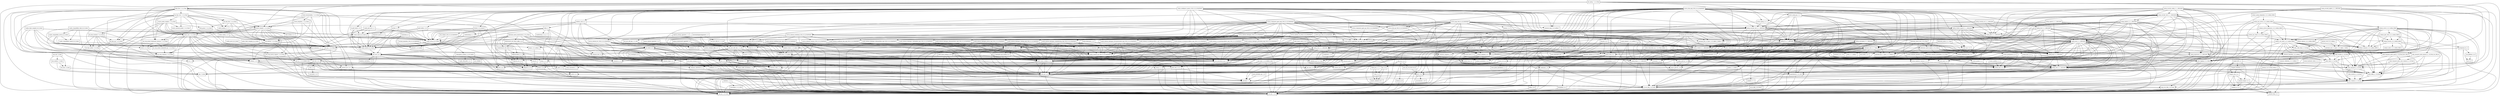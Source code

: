 digraph dependencies {
  node [shape = box, fontsize=10.0];
  ant_1_10_5 -> ant_launcher_1_10_5;
  ant_1_10_5 -> xml_apis_1_4_01;
  artemis_commons_2_6_3_redhat_00004 -> commons_beanutils_1_9_3_redhat_1;
  artemis_commons_2_6_3_redhat_00004 -> jboss_logging_3_3_2_Final;
  artemis_commons_2_6_3_redhat_00004 -> netty_buffer_4_1_30_Final;
  artemis_commons_2_6_3_redhat_00004 -> netty_common_4_1_30_Final;
  artemis_commons_2_6_3_redhat_00004 -> netty_handler_4_1_30_Final;
  artemis_commons_2_6_3_redhat_00004 -> netty_transport_4_1_30_Final;
  artemis_core_client_2_6_3_redhat_00004 -> artemis_commons_2_6_3_redhat_00004;
  artemis_core_client_2_6_3_redhat_00004 -> geronimo_json_1_0_spec_1_0_0_alpha_1_redhat_1;
  artemis_core_client_2_6_3_redhat_00004 -> geronimo_jta_1_1_spec_1_1_1_redhat_2;
  artemis_core_client_2_6_3_redhat_00004 -> jboss_logging_3_3_2_Final;
  artemis_core_client_2_6_3_redhat_00004 -> jgroups_3_6_13_Final_redhat_2;
  artemis_core_client_2_6_3_redhat_00004 -> netty_buffer_4_1_30_Final;
  artemis_core_client_2_6_3_redhat_00004 -> netty_codec_4_1_30_Final;
  artemis_core_client_2_6_3_redhat_00004 -> netty_codec_http_4_1_30_Final;
  artemis_core_client_2_6_3_redhat_00004 -> netty_common_4_1_30_Final;
  artemis_core_client_2_6_3_redhat_00004 -> netty_handler_4_1_30_Final;
  artemis_core_client_2_6_3_redhat_00004 -> netty_transport_4_1_30_Final;
  artemis_core_client_2_6_3_redhat_00004 -> netty_transport_native_epoll_4_1_30_Final_linux_x86_64;
  artemis_core_client_2_6_3_redhat_00004 -> netty_transport_native_kqueue_4_1_30_Final_osx_x86_64;
  artemis_core_client_2_6_3_redhat_00004 -> xml_apis_1_4_01;
  artemis_jdbc_store_2_6_3_redhat_00004 -> artemis_commons_2_6_3_redhat_00004;
  artemis_jdbc_store_2_6_3_redhat_00004 -> artemis_core_client_2_6_3_redhat_00004;
  artemis_jdbc_store_2_6_3_redhat_00004 -> artemis_journal_2_6_3_redhat_00004;
  artemis_jdbc_store_2_6_3_redhat_00004 -> jboss_logging_3_3_2_Final;
  artemis_jdbc_store_2_6_3_redhat_00004 -> postgresql_42_2_5;
  artemis_jms_client_2_6_3_redhat_00004 -> artemis_commons_2_6_3_redhat_00004;
  artemis_jms_client_2_6_3_redhat_00004 -> artemis_core_client_2_6_3_redhat_00004;
  artemis_jms_client_2_6_3_redhat_00004 -> artemis_selector_2_6_3_redhat_00004;
  artemis_jms_client_2_6_3_redhat_00004 -> geronimo_jms_2_0_spec_1_0_0_alpha_2_redhat_2;
  artemis_jms_client_2_6_3_redhat_00004 -> geronimo_jta_1_1_spec_1_1_1_redhat_2;
  artemis_jms_client_2_6_3_redhat_00004 -> jboss_logging_3_3_2_Final;
  artemis_jms_server_2_6_3_redhat_00004 -> artemis_commons_2_6_3_redhat_00004;
  artemis_jms_server_2_6_3_redhat_00004 -> artemis_core_client_2_6_3_redhat_00004;
  artemis_jms_server_2_6_3_redhat_00004 -> artemis_jms_client_2_6_3_redhat_00004;
  artemis_jms_server_2_6_3_redhat_00004 -> artemis_journal_2_6_3_redhat_00004;
  artemis_jms_server_2_6_3_redhat_00004 -> artemis_server_2_6_3_redhat_00004;
  artemis_jms_server_2_6_3_redhat_00004 -> artemis_service_extensions_2_6_3_redhat_00004;
  artemis_jms_server_2_6_3_redhat_00004 -> geronimo_jms_2_0_spec_1_0_0_alpha_2_redhat_2;
  artemis_jms_server_2_6_3_redhat_00004 -> geronimo_jta_1_1_spec_1_1_1_redhat_2;
  artemis_jms_server_2_6_3_redhat_00004 -> jboss_logging_3_3_2_Final;
  artemis_jms_server_2_6_3_redhat_00004 -> xml_apis_1_4_01;
  artemis_journal_2_6_3_redhat_00004 -> artemis_commons_2_6_3_redhat_00004;
  artemis_journal_2_6_3_redhat_00004 -> artemis_native_2_6_3_redhat_00004;
  artemis_journal_2_6_3_redhat_00004 -> jboss_logging_3_3_2_Final;
  artemis_journal_2_6_3_redhat_00004 -> netty_buffer_4_1_30_Final;
  artemis_journal_2_6_3_redhat_00004 -> netty_common_4_1_30_Final;
  artemis_native_2_6_3_redhat_00004 -> jboss_logging_3_3_2_Final;
  artemis_selector_2_6_3_redhat_00004 -> artemis_commons_2_6_3_redhat_00004;
  artemis_selector_2_6_3_redhat_00004 -> xml_apis_1_4_01;
  artemis_server_2_6_3_redhat_00004 -> artemis_commons_2_6_3_redhat_00004;
  artemis_server_2_6_3_redhat_00004 -> artemis_core_client_2_6_3_redhat_00004;
  artemis_server_2_6_3_redhat_00004 -> artemis_jdbc_store_2_6_3_redhat_00004;
  artemis_server_2_6_3_redhat_00004 -> artemis_journal_2_6_3_redhat_00004;
  artemis_server_2_6_3_redhat_00004 -> artemis_selector_2_6_3_redhat_00004;
  artemis_server_2_6_3_redhat_00004 -> commons_beanutils_1_9_3_redhat_1;
  artemis_server_2_6_3_redhat_00004 -> geronimo_json_1_0_spec_1_0_0_alpha_1_redhat_1;
  artemis_server_2_6_3_redhat_00004 -> geronimo_jta_1_1_spec_1_1_1_redhat_2;
  artemis_server_2_6_3_redhat_00004 -> jboss_logging_3_3_2_Final;
  artemis_server_2_6_3_redhat_00004 -> netty_buffer_4_1_30_Final;
  artemis_server_2_6_3_redhat_00004 -> netty_codec_4_1_30_Final;
  artemis_server_2_6_3_redhat_00004 -> netty_codec_http_4_1_30_Final;
  artemis_server_2_6_3_redhat_00004 -> netty_common_4_1_30_Final;
  artemis_server_2_6_3_redhat_00004 -> netty_handler_4_1_30_Final;
  artemis_server_2_6_3_redhat_00004 -> netty_transport_4_1_30_Final;
  artemis_server_2_6_3_redhat_00004 -> netty_transport_native_epoll_4_1_30_Final_linux_x86_64;
  artemis_server_2_6_3_redhat_00004 -> netty_transport_native_kqueue_4_1_30_Final_osx_x86_64;
  artemis_server_2_6_3_redhat_00004 -> xml_apis_1_4_01;
  artemis_service_extensions_2_6_3_redhat_00004 -> artemis_commons_2_6_3_redhat_00004;
  artemis_service_extensions_2_6_3_redhat_00004 -> artemis_core_client_2_6_3_redhat_00004;
  artemis_service_extensions_2_6_3_redhat_00004 -> artemis_jms_client_2_6_3_redhat_00004;
  artemis_service_extensions_2_6_3_redhat_00004 -> geronimo_jta_1_1_spec_1_1_1_redhat_2;
  artemis_service_extensions_2_6_3_redhat_00004 -> jboss_logging_3_3_2_Final;
  artemis_service_extensions_2_6_3_redhat_00004 -> xml_apis_1_4_01;
  artemis_spring_integration_2_6_3_redhat_00004 -> artemis_jms_server_2_6_3_redhat_00004;
  artemis_spring_integration_2_6_3_redhat_00004 -> artemis_server_2_6_3_redhat_00004;
  artemis_spring_integration_2_6_3_redhat_00004 -> spring_beans_5_1_1_RELEASE;
  asm_analysis_7_0_beta -> asm_7_0_beta;
  asm_analysis_7_0_beta -> asm_tree_7_0_beta;
  asm_tree_7_0_beta -> asm_7_0_beta;
  asm_util_7_0_beta -> asm_7_0_beta;
  asm_util_7_0_beta -> asm_analysis_7_0_beta;
  asm_util_7_0_beta -> asm_tree_7_0_beta;
  aspectjweaver_1_9_2_RC3 -> jcl_over_slf4j_1_8_0_beta2;
  aspectjweaver_1_9_2_RC3 -> xml_apis_1_4_01;
  atmosphere_runtime_2_4_30_vaadin1 -> commons_pool2_2_6_1;
  atmosphere_runtime_2_4_30_vaadin1 -> jaxb_api_2_4_0;
  atmosphere_runtime_2_4_30_vaadin1 -> json_20180813;
  atmosphere_runtime_2_4_30_vaadin1 -> vaadin_slf4j_jdk14_1_6_1;
  atmosphere_runtime_2_4_30_vaadin1 -> xml_apis_1_4_01;
  aws_java_sdk_cloudwatch_1_11_430 -> aws_java_sdk_core_1_11_430;
  aws_java_sdk_cloudwatch_1_11_430 -> jackson_databind_2_9_7;
  aws_java_sdk_cloudwatch_1_11_430 -> jcl_over_slf4j_1_8_0_beta2;
  aws_java_sdk_cloudwatch_1_11_430 -> jmespath_java_1_11_430;
  aws_java_sdk_cloudwatch_1_11_430 -> xml_apis_1_4_01;
  aws_java_sdk_core_1_11_430 -> httpclient_4_5_5;
  aws_java_sdk_core_1_11_430 -> httpcore_4_4_10;
  aws_java_sdk_core_1_11_430 -> ion_java_1_2_0;
  aws_java_sdk_core_1_11_430 -> jackson_annotations_2_9_0;
  aws_java_sdk_core_1_11_430 -> jackson_core_2_9_7;
  aws_java_sdk_core_1_11_430 -> jackson_databind_2_9_7;
  aws_java_sdk_core_1_11_430 -> jackson_dataformat_cbor_2_9_7;
  aws_java_sdk_core_1_11_430 -> jaxb_api_2_4_0;
  aws_java_sdk_core_1_11_430 -> jcl_over_slf4j_1_8_0_beta2;
  aws_java_sdk_core_1_11_430 -> joda_time_2_10;
  aws_java_sdk_core_1_11_430 -> xml_apis_1_4_01;
  aws_java_sdk_ec2_1_11_430 -> aws_java_sdk_core_1_11_430;
  aws_java_sdk_ec2_1_11_430 -> jackson_databind_2_9_7;
  aws_java_sdk_ec2_1_11_430 -> jcl_over_slf4j_1_8_0_beta2;
  aws_java_sdk_ec2_1_11_430 -> jmespath_java_1_11_430;
  aws_java_sdk_ec2_1_11_430 -> xml_apis_1_4_01;
  aws_java_sdk_logs_1_11_430 -> aws_java_sdk_core_1_11_430;
  aws_java_sdk_logs_1_11_430 -> jackson_annotations_2_9_0;
  aws_java_sdk_logs_1_11_430 -> jackson_core_2_9_7;
  aws_java_sdk_logs_1_11_430 -> jcl_over_slf4j_1_8_0_beta2;
  bcpkix_jdk15on_1_60 -> bcprov_jdk15on_1_60;
  bounce_0_18 -> xml_apis_1_4_01;
  cglib_3_2_8 -> ant_1_10_5;
  cglib_3_2_8 -> asm_7_0_beta;
  citizen_intelligence_agency_2018_10_18_SNAPSHOT -> commons_beanutils_1_9_3_redhat_1;
  citizen_intelligence_agency_2018_10_18_SNAPSHOT -> commons_lang_2_6_0_redhat_7;
  citizen_intelligence_agency_2018_10_18_SNAPSHOT -> commons_lang3_3_8_1;
  citizen_intelligence_agency_2018_10_18_SNAPSHOT -> commons_text_1_6;
  citizen_intelligence_agency_2018_10_18_SNAPSHOT -> dcharts_2_0_0_hack23;
  citizen_intelligence_agency_2018_10_18_SNAPSHOT -> gantt_addon_1_0_4;
  citizen_intelligence_agency_2018_10_18_SNAPSHOT -> javax_persistence_api_2_2;
  citizen_intelligence_agency_2018_10_18_SNAPSHOT -> joda_time_2_10;
  citizen_intelligence_agency_2018_10_18_SNAPSHOT -> jsoup_1_11_3;
  citizen_intelligence_agency_2018_10_18_SNAPSHOT -> model_external_riksdagen_documentcontent_impl_2018_10_18_SNAPSHOT;
  citizen_intelligence_agency_2018_10_18_SNAPSHOT -> model_external_riksdagen_dokumentlista_impl_2018_10_18_SNAPSHOT;
  citizen_intelligence_agency_2018_10_18_SNAPSHOT -> model_external_riksdagen_dokumentstatus_impl_2018_10_18_SNAPSHOT;
  citizen_intelligence_agency_2018_10_18_SNAPSHOT -> model_external_riksdagen_person_impl_2018_10_18_SNAPSHOT;
  citizen_intelligence_agency_2018_10_18_SNAPSHOT -> model_external_worldbank_data_impl_2018_10_18_SNAPSHOT;
  citizen_intelligence_agency_2018_10_18_SNAPSHOT -> model_internal_application_user_impl_2018_10_18_SNAPSHOT;
  citizen_intelligence_agency_2018_10_18_SNAPSHOT -> qrcode_2_1;
  citizen_intelligence_agency_2018_10_18_SNAPSHOT -> responsive_layout_2_1_1;
  citizen_intelligence_agency_2018_10_18_SNAPSHOT -> service_api_2018_10_18_SNAPSHOT;
  citizen_intelligence_agency_2018_10_18_SNAPSHOT -> service_external_esv_2018_10_18_SNAPSHOT;
  citizen_intelligence_agency_2018_10_18_SNAPSHOT -> slf4j_api_1_8_0_beta2;
  citizen_intelligence_agency_2018_10_18_SNAPSHOT -> spring_aop_5_1_1_RELEASE;
  citizen_intelligence_agency_2018_10_18_SNAPSHOT -> spring_beans_5_1_1_RELEASE;
  citizen_intelligence_agency_2018_10_18_SNAPSHOT -> spring_context_5_1_1_RELEASE;
  citizen_intelligence_agency_2018_10_18_SNAPSHOT -> spring_security_core_5_1_1_RELEASE;
  citizen_intelligence_agency_2018_10_18_SNAPSHOT -> spring_security_web_5_1_1_RELEASE;
  citizen_intelligence_agency_2018_10_18_SNAPSHOT -> spring_tx_5_1_1_RELEASE;
  citizen_intelligence_agency_2018_10_18_SNAPSHOT -> spring_web_5_1_1_RELEASE;
  citizen_intelligence_agency_2018_10_18_SNAPSHOT -> statistics_card_0_3_2;
  citizen_intelligence_agency_2018_10_18_SNAPSHOT -> vaadin_grid_util_2_1_1;
  citizen_intelligence_agency_2018_10_18_SNAPSHOT -> vaadin_server_8_6_0_beta1;
  citizen_intelligence_agency_2018_10_18_SNAPSHOT -> vaadin_shared_8_6_0_beta1;
  citizen_intelligence_agency_2018_10_18_SNAPSHOT -> vaadin_spring_3_1_1;
  citizen_intelligence_agency_2018_10_18_SNAPSHOT -> web_widgets_2018_10_18_SNAPSHOT;
  citizen_intelligence_agency_2018_10_18_SNAPSHOT -> wt_pdf_viewer_1_0_4;
  citizen_intelligence_agency_2018_10_18_SNAPSHOT -> yauaa_5_3;
  classgraph_4_4_2 -> xml_apis_1_4_01;
  cloudwatchlogbackappender_1_11 -> aws_java_sdk_core_1_11_430;
  cloudwatchlogbackappender_1_11 -> aws_java_sdk_ec2_1_11_430;
  cloudwatchlogbackappender_1_11 -> aws_java_sdk_logs_1_11_430;
  cloudwatchlogbackappender_1_11 -> logback_classic_1_3_0_alpha4;
  cloudwatchlogbackappender_1_11 -> logback_core_1_3_0_alpha4;
  colt_2_1_4 -> concurrent_1_3_4;
  common_image_3_4_1 -> common_io_3_4_1;
  common_image_3_4_1 -> common_lang_3_4_1;
  common_io_3_4_1 -> common_lang_3_4_1;
  common_io_3_4_1 -> xml_apis_1_4_01;
  commons_beanutils_1_9_3_redhat_1 -> commons_collections_3_2_2_redhat_2;
  commons_beanutils_1_9_3_redhat_1 -> jcl_over_slf4j_1_8_0_beta2;
  commons_collections4_4_2 -> xml_apis_1_4_01;
  commons_dbcp2_2_5_0 -> commons_pool2_2_6_1;
  commons_dbcp2_2_5_0 -> geronimo_jta_1_1_spec_1_1_1_redhat_2;
  commons_dbcp2_2_5_0 -> jcl_over_slf4j_1_8_0_beta2;
  commons_pool2_2_6_1 -> cglib_3_2_8;
  commons_text_1_6 -> commons_lang3_3_8_1;
  commons_text_1_6 -> xml_apis_1_4_01;
  confirmdialog_3_1_1 -> vaadin_server_8_6_0_beta1;
  confirmdialog_3_1_1 -> vaadin_shared_8_6_0_beta1;
  core_1_1_2 -> arpack_combined_all_0_1;
  dcharts_2_0_0_hack23 -> commons_codec_1_11;
  dcharts_2_0_0_hack23 -> commons_lang3_3_8_1;
  dcharts_2_0_0_hack23 -> gwt_user_2_8_2;
  dcharts_2_0_0_hack23 -> vaadin_client_8_6_0_beta1;
  dcharts_2_0_0_hack23 -> vaadin_server_8_6_0_beta1;
  dcharts_2_0_0_hack23 -> vaadin_shared_8_6_0_beta1;
  dom4j_2_1_1 -> jaxb_api_2_4_0;
  dom4j_2_1_1 -> xml_apis_1_4_01;
  drools_compiler_7_12_0_Final -> antlr_runtime_3_5_2;
  drools_compiler_7_12_0_Final -> drools_core_7_12_0_Final;
  drools_compiler_7_12_0_Final -> gwt_dev_2_8_2;
  drools_compiler_7_12_0_Final -> jaxb_api_2_4_0;
  drools_compiler_7_12_0_Final -> jaxb_xjc_2_4_0_b180830_0438;
  drools_compiler_7_12_0_Final -> kie_api_7_12_0_Final;
  drools_compiler_7_12_0_Final -> kie_internal_7_12_0_Final;
  drools_compiler_7_12_0_Final -> kie_soup_commons_7_12_0_Final;
  drools_compiler_7_12_0_Final -> kie_soup_maven_support_7_12_0_Final;
  drools_compiler_7_12_0_Final -> kie_soup_project_datamodel_commons_7_12_0_Final;
  drools_compiler_7_12_0_Final -> mvel2_2_4_2_Final;
  drools_compiler_7_12_0_Final -> protobuf_java_3_6_1;
  drools_compiler_7_12_0_Final -> slf4j_api_1_8_0_beta2;
  drools_compiler_7_12_0_Final -> xml_apis_1_4_01;
  drools_compiler_7_12_0_Final -> xstream_1_4_10;
  drools_core_7_12_0_Final -> commons_codec_1_11;
  drools_core_7_12_0_Final -> jaxb_api_2_4_0;
  drools_core_7_12_0_Final -> jaxb_xjc_2_4_0_b180830_0438;
  drools_core_7_12_0_Final -> kie_api_7_12_0_Final;
  drools_core_7_12_0_Final -> kie_internal_7_12_0_Final;
  drools_core_7_12_0_Final -> kie_soup_commons_7_12_0_Final;
  drools_core_7_12_0_Final -> kie_soup_project_datamodel_commons_7_12_0_Final;
  drools_core_7_12_0_Final -> mvel2_2_4_2_Final;
  drools_core_7_12_0_Final -> protobuf_java_3_6_1;
  drools_core_7_12_0_Final -> slf4j_api_1_8_0_beta2;
  drools_core_7_12_0_Final -> xml_apis_1_4_01;
  drools_core_7_12_0_Final -> xstream_1_4_10;
  drools_decisiontables_7_12_0_Final -> drools_compiler_7_12_0_Final;
  drools_decisiontables_7_12_0_Final -> drools_core_7_12_0_Final;
  drools_decisiontables_7_12_0_Final -> drools_templates_7_12_0_Final;
  drools_decisiontables_7_12_0_Final -> kie_api_7_12_0_Final;
  drools_decisiontables_7_12_0_Final -> kie_internal_7_12_0_Final;
  drools_decisiontables_7_12_0_Final -> poi_4_0_0;
  drools_decisiontables_7_12_0_Final -> poi_ooxml_4_0_0;
  drools_decisiontables_7_12_0_Final -> slf4j_api_1_8_0_beta2;
  drools_model_compiler_7_12_0_Final -> drlx_parser_7_12_0_Final;
  drools_model_compiler_7_12_0_Final -> drools_canonical_model_7_12_0_Final;
  drools_model_compiler_7_12_0_Final -> drools_compiler_7_12_0_Final;
  drools_model_compiler_7_12_0_Final -> drools_core_7_12_0_Final;
  drools_model_compiler_7_12_0_Final -> kie_api_7_12_0_Final;
  drools_model_compiler_7_12_0_Final -> kie_internal_7_12_0_Final;
  drools_model_compiler_7_12_0_Final -> kie_soup_maven_support_7_12_0_Final;
  drools_model_compiler_7_12_0_Final -> kie_soup_project_datamodel_commons_7_12_0_Final;
  drools_model_compiler_7_12_0_Final -> mvel2_2_4_2_Final;
  drools_model_compiler_7_12_0_Final -> slf4j_api_1_8_0_beta2;
  drools_templates_7_12_0_Final -> drools_compiler_7_12_0_Final;
  drools_templates_7_12_0_Final -> drools_core_7_12_0_Final;
  drools_templates_7_12_0_Final -> kie_api_7_12_0_Final;
  drools_templates_7_12_0_Final -> mvel2_2_4_2_Final;
  easybinder_0_5 -> gentyref_1_2_0_vaadin1;
  easybinder_0_5 -> javax_persistence_api_2_2;
  easybinder_0_5 -> vaadin_server_8_6_0_beta1;
  easybinder_0_5 -> vaadin_shared_8_6_0_beta1;
  easybinder_0_5 -> validation_api_2_0_1_Final;
  ehcache_3_6_1 -> cache_api_1_0_0;
  ehcache_3_6_1 -> jaxb_api_2_4_0;
  ehcache_3_6_1 -> slf4j_api_1_8_0_beta2;
  ehcache_3_6_1 -> xml_apis_1_4_01;
  elasticsearch_rest_client_5_6_8 -> httpasyncclient_4_1_2;
  elasticsearch_rest_client_5_6_8 -> httpclient_4_5_5;
  elasticsearch_rest_client_5_6_8 -> httpcore_4_4_10;
  elasticsearch_rest_client_5_6_8 -> httpcore_nio_4_4_5;
  elasticsearch_rest_client_5_6_8 -> jcl_over_slf4j_1_8_0_beta2;
  elasticsearch_rest_client_sniffer_5_6_8 -> elasticsearch_rest_client_5_6_8;
  elasticsearch_rest_client_sniffer_5_6_8 -> httpcore_4_4_10;
  elasticsearch_rest_client_sniffer_5_6_8 -> jackson_core_2_9_7;
  elasticsearch_rest_client_sniffer_5_6_8 -> jcl_over_slf4j_1_8_0_beta2;
  encrypt_properties_2018_10_18_SNAPSHOT -> bcprov_jdk15on_1_60;
  encrypt_properties_2018_10_18_SNAPSHOT -> jasypt_1_9_3_redhat_3;
  fluent_hc_4_5_5 -> httpclient_4_5_5;
  fluent_hc_4_5_5 -> httpcore_4_4_10;
  gantt_addon_1_0_4 -> gwt_user_2_8_2;
  gantt_addon_1_0_4 -> vaadin_client_8_6_0_beta1;
  gantt_addon_1_0_4 -> vaadin_server_8_6_0_beta1;
  gantt_addon_1_0_4 -> vaadin_shared_8_6_0_beta1;
  geronimo_jms_2_0_spec_1_0_0_alpha_2_redhat_2 -> geronimo_jta_1_1_spec_1_1_1_redhat_2;
  googleauth_1_2_0 -> commons_codec_1_11;
  googleauth_1_2_0 -> httpclient_4_5_5;
  guava_26_0_jre -> animal_sniffer_annotations_1_14;
  guava_26_0_jre -> checker_qual_2_5_2;
  guava_26_0_jre -> error_prone_annotations_2_1_3;
  guava_26_0_jre -> j2objc_annotations_1_1;
  guava_26_0_jre -> jsr305_3_0_2;
  gwt_dev_2_8_2 -> animal_sniffer_annotations_1_14;
  gwt_dev_2_8_2 -> ant_1_10_5;
  gwt_dev_2_8_2 -> asm_7_0_beta;
  gwt_dev_2_8_2 -> colt_2_1_4;
  gwt_dev_2_8_2 -> gson_2_8_5;
  gwt_dev_2_8_2 -> j2objc_annotations_1_1;
  gwt_dev_2_8_2 -> jsr305_3_0_2;
  gwt_dev_2_8_2 -> xml_apis_1_4_01;
  gwt_elemental_2_8_2 -> gwt_user_2_8_2;
  gwt_user_2_8_2 -> asm_7_0_beta;
  gwt_user_2_8_2 -> commons_io_2_6;
  gwt_user_2_8_2 -> gson_2_8_5;
  gwt_user_2_8_2 -> gwt_dev_2_8_2;
  gwt_user_2_8_2 -> icu4j_63_1;
  gwt_user_2_8_2 -> jcl_over_slf4j_1_8_0_beta2;
  gwt_user_2_8_2 -> jsinterop_annotations_1_0_2;
  gwt_user_2_8_2 -> jsr305_3_0_2;
  gwt_user_2_8_2 -> sac_1_3;
  gwt_user_2_8_2 -> validation_api_2_0_1_Final;
  gwt_user_2_8_2 -> xml_apis_1_4_01;
  hibernate_commons_annotations_5_0_5_Final -> jboss_logging_3_3_2_Final;
  hibernate_core_5_3_7_Final -> ant_1_10_5;
  hibernate_core_5_3_7_Final -> antlr_2_7_7_redhat_7;
  hibernate_core_5_3_7_Final -> byte_buddy_1_9_2;
  hibernate_core_5_3_7_Final -> classmate_1_4_0;
  hibernate_core_5_3_7_Final -> dom4j_2_1_1;
  hibernate_core_5_3_7_Final -> geronimo_jta_1_1_spec_1_1_1_redhat_2;
  hibernate_core_5_3_7_Final -> hibernate_commons_annotations_5_0_5_Final;
  hibernate_core_5_3_7_Final -> jandex_2_1_0_Beta1;
  hibernate_core_5_3_7_Final -> javassist_3_23_1_GA;
  hibernate_core_5_3_7_Final -> javax_persistence_api_2_2;
  hibernate_core_5_3_7_Final -> jaxb_api_2_4_0;
  hibernate_core_5_3_7_Final -> jboss_logging_3_3_2_Final;
  hibernate_core_5_3_7_Final -> validation_api_2_0_1_Final;
  hibernate_core_5_3_7_Final -> xml_apis_1_4_01;
  hibernate_jcache_5_3_7_Final -> cache_api_1_0_0;
  hibernate_jcache_5_3_7_Final -> hibernate_core_5_3_7_Final;
  hibernate_search_elasticsearch_5_10_4_Final -> elasticsearch_rest_client_5_6_8;
  hibernate_search_elasticsearch_5_10_4_Final -> elasticsearch_rest_client_sniffer_5_6_8;
  hibernate_search_elasticsearch_5_10_4_Final -> gson_2_8_5;
  hibernate_search_elasticsearch_5_10_4_Final -> hibernate_search_engine_5_10_4_Final;
  hibernate_search_elasticsearch_5_10_4_Final -> httpasyncclient_4_1_2;
  hibernate_search_elasticsearch_5_10_4_Final -> httpclient_4_5_5;
  hibernate_search_elasticsearch_5_10_4_Final -> httpcore_4_4_10;
  hibernate_search_elasticsearch_5_10_4_Final -> httpcore_nio_4_4_5;
  hibernate_search_elasticsearch_5_10_4_Final -> jaxb_api_2_4_0;
  hibernate_search_elasticsearch_5_10_4_Final -> jboss_logging_3_3_2_Final;
  hibernate_search_elasticsearch_5_10_4_Final -> lucene_analyzers_common_5_5_5;
  hibernate_search_elasticsearch_5_10_4_Final -> lucene_core_5_5_5;
  hibernate_search_elasticsearch_5_10_4_Final -> lucene_facet_5_5_5;
  hibernate_search_engine_5_10_4_Final -> geronimo_jta_1_1_spec_1_1_1_redhat_2;
  hibernate_search_engine_5_10_4_Final -> hibernate_commons_annotations_5_0_5_Final;
  hibernate_search_engine_5_10_4_Final -> jboss_logging_3_3_2_Final;
  hibernate_search_engine_5_10_4_Final -> lucene_analyzers_common_5_5_5;
  hibernate_search_engine_5_10_4_Final -> lucene_core_5_5_5;
  hibernate_search_engine_5_10_4_Final -> lucene_facet_5_5_5;
  hibernate_search_engine_5_10_4_Final -> lucene_misc_5_5_5;
  hibernate_search_engine_5_10_4_Final -> lucene_queries_5_5_5;
  hibernate_search_engine_5_10_4_Final -> lucene_queryparser_5_5_5;
  hibernate_search_engine_5_10_4_Final -> xml_apis_1_4_01;
  hibernate_search_orm_5_10_4_Final -> geronimo_jta_1_1_spec_1_1_1_redhat_2;
  hibernate_search_orm_5_10_4_Final -> hibernate_commons_annotations_5_0_5_Final;
  hibernate_search_orm_5_10_4_Final -> hibernate_core_5_3_7_Final;
  hibernate_search_orm_5_10_4_Final -> hibernate_search_engine_5_10_4_Final;
  hibernate_search_orm_5_10_4_Final -> javax_persistence_api_2_2;
  hibernate_search_orm_5_10_4_Final -> lucene_core_5_5_5;
  hibernate_validator_6_0_13_Final -> classmate_1_4_0;
  hibernate_validator_6_0_13_Final -> javax_persistence_api_2_2;
  hibernate_validator_6_0_13_Final -> jboss_logging_3_3_2_Final;
  hibernate_validator_6_0_13_Final -> joda_time_2_10;
  hibernate_validator_6_0_13_Final -> jsoup_1_11_3;
  hibernate_validator_6_0_13_Final -> validation_api_2_0_1_Final;
  hibernate_validator_6_0_13_Final -> xml_apis_1_4_01;
  httpasyncclient_4_1_2 -> httpclient_4_5_5;
  httpasyncclient_4_1_2 -> httpcore_4_4_10;
  httpasyncclient_4_1_2 -> httpcore_nio_4_4_5;
  httpasyncclient_4_1_2 -> jcl_over_slf4j_1_8_0_beta2;
  httpclient_4_5_5 -> commons_codec_1_11;
  httpclient_4_5_5 -> httpcore_4_4_10;
  httpclient_4_5_5 -> jcl_over_slf4j_1_8_0_beta2;
  httpcore_nio_4_4_5 -> httpcore_4_4_10;
  hyperjaxb3_ejb_roundtrip_0_6_2 -> commons_io_2_6;
  hyperjaxb3_ejb_roundtrip_0_6_2 -> commons_lang3_3_8_1;
  hyperjaxb3_ejb_roundtrip_0_6_2 -> hyperjaxb3_ejb_runtime_0_6_2;
  hyperjaxb3_ejb_roundtrip_0_6_2 -> javax_persistence_api_2_2;
  hyperjaxb3_ejb_roundtrip_0_6_2 -> jaxb_api_2_4_0;
  hyperjaxb3_ejb_roundtrip_0_6_2 -> jaxb2_basics_runtime_0_12_0;
  hyperjaxb3_ejb_roundtrip_0_6_2 -> jaxb2_basics_testing_0_10_0;
  hyperjaxb3_ejb_roundtrip_0_6_2 -> jcl_over_slf4j_1_8_0_beta2;
  hyperjaxb3_ejb_roundtrip_0_6_2 -> xml_apis_1_4_01;
  hyperjaxb3_ejb_runtime_0_6_2 -> commons_lang3_3_8_1;
  hyperjaxb3_ejb_runtime_0_6_2 -> javax_persistence_api_2_2;
  hyperjaxb3_ejb_runtime_0_6_2 -> jaxb_api_2_4_0;
  hyperjaxb3_ejb_runtime_0_6_2 -> xml_apis_1_4_01;
  icu4j_63_1 -> xml_apis_1_4_01;
  imageio_core_3_4_1 -> common_image_3_4_1;
  imageio_core_3_4_1 -> common_io_3_4_1;
  imageio_core_3_4_1 -> common_lang_3_4_1;
  imageio_core_3_4_1 -> xml_apis_1_4_01;
  imageio_metadata_3_4_1 -> common_lang_3_4_1;
  imageio_metadata_3_4_1 -> imageio_core_3_4_1;
  imageio_metadata_3_4_1 -> xml_apis_1_4_01;
  imageio_tiff_3_4_1 -> common_image_3_4_1;
  imageio_tiff_3_4_1 -> common_io_3_4_1;
  imageio_tiff_3_4_1 -> common_lang_3_4_1;
  imageio_tiff_3_4_1 -> imageio_core_3_4_1;
  imageio_tiff_3_4_1 -> imageio_metadata_3_4_1;
  imageio_tiff_3_4_1 -> xml_apis_1_4_01;
  jackson_databind_2_9_7 -> jackson_annotations_2_9_0;
  jackson_databind_2_9_7 -> jackson_core_2_9_7;
  jackson_databind_2_9_7 -> xml_apis_1_4_01;
  jackson_dataformat_cbor_2_9_7 -> jackson_core_2_9_7;
  jackson_datatype_jdk8_2_9_7 -> jackson_core_2_9_7;
  jackson_datatype_jdk8_2_9_7 -> jackson_databind_2_9_7;
  jandex_2_1_0_Beta1 -> ant_1_10_5;
  jasypt_1_9_3_redhat_3 -> icu4j_63_1;
  jasypt_hibernate4_1_9_2 -> hibernate_core_5_3_7_Final;
  jasypt_hibernate4_1_9_2 -> jasypt_1_9_3_redhat_3;
  jasypt_spring31_1_9_3_redhat_3 -> jasypt_1_9_3_redhat_3;
  jasypt_spring31_1_9_3_redhat_3 -> spring_beans_5_1_1_RELEASE;
  jasypt_spring31_1_9_3_redhat_3 -> spring_context_5_1_1_RELEASE;
  jasypt_spring31_1_9_3_redhat_3 -> spring_core_5_1_1_RELEASE;
  jasypt_spring31_1_9_3_redhat_3 -> xml_apis_1_4_01;
  java_cup_11b_2015_03_26 -> ant_1_10_5;
  javamelody_core_1_74_0 -> activation_1_1;
  javamelody_core_1_74_0 -> aws_java_sdk_cloudwatch_1_11_430;
  javamelody_core_1_74_0 -> commons_dbcp2_2_5_0;
  javamelody_core_1_74_0 -> javax_interceptor_api_1_2;
  javamelody_core_1_74_0 -> javax_mail_1_6_2;
  javamelody_core_1_74_0 -> javax_persistence_api_2_2;
  javamelody_core_1_74_0 -> jrobin_1_6_0;
  javamelody_core_1_74_0 -> log4j_over_slf4j_1_8_0_beta2;
  javamelody_core_1_74_0 -> logback_classic_1_3_0_alpha4;
  javamelody_core_1_74_0 -> logback_core_1_3_0_alpha4;
  javamelody_core_1_74_0 -> openpdf_1_2_4;
  javamelody_core_1_74_0 -> quartz_2_3_0;
  javamelody_core_1_74_0 -> slf4j_api_1_8_0_beta2;
  javamelody_core_1_74_0 -> spring_aop_5_1_1_RELEASE;
  javamelody_core_1_74_0 -> spring_beans_5_1_1_RELEASE;
  javamelody_core_1_74_0 -> spring_context_5_1_1_RELEASE;
  javamelody_core_1_74_0 -> spring_core_5_1_1_RELEASE;
  javamelody_core_1_74_0 -> spring_web_5_1_1_RELEASE;
  javamelody_core_1_74_0 -> xml_apis_1_4_01;
  javamelody_core_1_74_0 -> xstream_1_4_10;
  javax_activation_api_1_2_0 -> activation_1_1;
  javax_mail_1_6_2 -> activation_1_1;
  javax_mail_1_6_2 -> xml_apis_1_4_01;
  javers_core_3_11_7 -> classgraph_4_4_2;
  javers_core_3_11_7 -> gson_2_8_5;
  javers_core_3_11_7 -> guava_26_0_jre;
  javers_core_3_11_7 -> joda_time_2_10;
  javers_core_3_11_7 -> picocontainer_2_15;
  javers_core_3_11_7 -> slf4j_api_1_8_0_beta2;
  javers_persistence_sql_3_11_7 -> guava_26_0_jre;
  javers_persistence_sql_3_11_7 -> javers_core_3_11_7;
  javers_persistence_sql_3_11_7 -> polyjdbc_0_7_3;
  javers_persistence_sql_3_11_7 -> slf4j_api_1_8_0_beta2;
  javers_spring_3_11_7 -> aspectjweaver_1_9_2_RC3;
  javers_spring_3_11_7 -> javers_core_3_11_7;
  javers_spring_3_11_7 -> spring_security_core_5_1_1_RELEASE;
  javers_spring_jpa_3_11_7 -> aspectjweaver_1_9_2_RC3;
  javers_spring_jpa_3_11_7 -> hibernate_core_5_3_7_Final;
  javers_spring_jpa_3_11_7 -> javax_persistence_api_2_2;
  javers_spring_jpa_3_11_7 -> javers_core_3_11_7;
  javers_spring_jpa_3_11_7 -> javers_persistence_sql_3_11_7;
  javers_spring_jpa_3_11_7 -> javers_spring_3_11_7;
  javers_spring_jpa_3_11_7 -> jboss_transaction_api_1_2_spec_1_1_1_Final;
  javers_spring_jpa_3_11_7 -> slf4j_api_1_8_0_beta2;
  javers_spring_jpa_3_11_7 -> spring_tx_5_1_1_RELEASE;
  jaxb_api_2_4_0 -> activation_1_1;
  jaxb_api_2_4_0 -> xml_apis_1_4_01;
  jaxb_core_2_3_0_1 -> activation_1_1;
  jaxb_core_2_3_0_1 -> jaxb_api_2_4_0;
  jaxb_core_2_3_0_1 -> xml_apis_1_4_01;
  jaxb_impl_2_4_0_b180830_0438 -> activation_1_1;
  jaxb_impl_2_4_0_b180830_0438 -> jaxb_api_2_4_0;
  jaxb_impl_2_4_0_b180830_0438 -> jaxb_core_2_3_0_1;
  jaxb_impl_2_4_0_b180830_0438 -> xml_apis_1_4_01;
  jaxb_xjc_2_4_0_b180830_0438 -> activation_1_1;
  jaxb_xjc_2_4_0_b180830_0438 -> ant_1_10_5;
  jaxb_xjc_2_4_0_b180830_0438 -> jaxb_api_2_4_0;
  jaxb_xjc_2_4_0_b180830_0438 -> jaxb_core_2_3_0_1;
  jaxb_xjc_2_4_0_b180830_0438 -> xml_apis_1_4_01;
  jaxb2_basics_runtime_0_12_0 -> activation_1_1;
  jaxb2_basics_runtime_0_12_0 -> jaxb_api_2_4_0;
  jaxb2_basics_runtime_0_12_0 -> jaxb_core_2_3_0_1;
  jaxb2_basics_runtime_0_12_0 -> xml_apis_1_4_01;
  jaxb2_basics_testing_0_10_0 -> commons_io_2_6;
  jaxb2_basics_testing_0_10_0 -> jaxb_api_2_4_0;
  jaxb2_basics_testing_0_10_0 -> jaxb2_basics_runtime_0_12_0;
  jaxb2_basics_testing_0_10_0 -> jcl_over_slf4j_1_8_0_beta2;
  jaxb2_basics_testing_0_10_0 -> xml_apis_1_4_01;
  jaxb2_basics_tools_0_10_0 -> commons_beanutils_1_9_3_redhat_1;
  jaxb2_basics_tools_0_10_0 -> commons_lang3_3_8_1;
  jaxb2_basics_tools_0_10_0 -> jaxb_api_2_4_0;
  jaxb2_basics_tools_0_10_0 -> jaxb_core_2_3_0_1;
  jaxb2_basics_tools_0_10_0 -> jaxb_xjc_2_4_0_b180830_0438;
  jaxb2_basics_tools_0_10_0 -> jaxb2_basics_runtime_0_12_0;
  jaxb2_basics_tools_0_10_0 -> jcl_over_slf4j_1_8_0_beta2;
  jaxb2_basics_tools_0_10_0 -> spring_beans_5_1_1_RELEASE;
  jaxb2_basics_tools_0_10_0 -> spring_context_5_1_1_RELEASE;
  jaxb2_basics_tools_0_10_0 -> xml_apis_1_4_01;
  jboss_logging_3_3_2_Final -> log4j_over_slf4j_1_8_0_beta2;
  jboss_logging_3_3_2_Final -> slf4j_api_1_8_0_beta2;
  jboss_transaction_api_1_2_spec_1_1_1_Final -> geronimo_jta_1_1_spec_1_1_1_redhat_2;
  jboss_transaction_api_1_2_spec_1_1_1_Final -> javax_interceptor_api_1_2;
  jboss_transaction_spi_7_6_0_Final_redhat_1 -> geronimo_jta_1_1_spec_1_1_1_redhat_2;
  jboss_transaction_spi_7_6_0_Final_redhat_1 -> jboss_logging_3_3_2_Final;
  jbpm_flow_7_12_0_Final -> commons_lang3_3_8_1;
  jbpm_flow_7_12_0_Final -> drools_core_7_12_0_Final;
  jbpm_flow_7_12_0_Final -> jaxb_api_2_4_0;
  jbpm_flow_7_12_0_Final -> kie_api_7_12_0_Final;
  jbpm_flow_7_12_0_Final -> kie_dmn_api_7_12_0_Final;
  jbpm_flow_7_12_0_Final -> kie_dmn_core_7_12_0_Final;
  jbpm_flow_7_12_0_Final -> kie_dmn_feel_7_12_0_Final;
  jbpm_flow_7_12_0_Final -> kie_internal_7_12_0_Final;
  jbpm_flow_7_12_0_Final -> kie_soup_commons_7_12_0_Final;
  jbpm_flow_7_12_0_Final -> kie_soup_project_datamodel_commons_7_12_0_Final;
  jbpm_flow_7_12_0_Final -> mvel2_2_4_2_Final;
  jbpm_flow_7_12_0_Final -> protobuf_java_3_6_1;
  jbpm_flow_7_12_0_Final -> quartz_2_3_0;
  jbpm_flow_7_12_0_Final -> slf4j_api_1_8_0_beta2;
  jbpm_flow_7_12_0_Final -> xml_apis_1_4_01;
  jbpm_flow_7_12_0_Final -> xstream_1_4_10;
  jcl_over_slf4j_1_8_0_beta2 -> slf4j_api_1_8_0_beta2;
  jdom2_2_0_6 -> xml_apis_1_4_01;
  jgroups_3_6_13_Final_redhat_2 -> jaxb_api_2_4_0;
  jgroups_3_6_13_Final_redhat_2 -> xml_apis_1_4_01;
  jmespath_java_1_11_430 -> jackson_databind_2_9_7;
  jms_1_1 -> geronimo_jta_1_1_spec_1_1_1_redhat_2;
  jna_platform_5_0_0 -> jna_5_0_0;
  johnzon_core_0_9_5_redhat_1 -> geronimo_json_1_0_spec_1_0_0_alpha_1_redhat_1;
  jrobin_1_6_0 -> xml_apis_1_4_01;
  jsoup_1_11_3 -> xml_apis_1_4_01;
  jul_to_slf4j_1_8_0_beta2 -> slf4j_api_1_8_0_beta2;
  kie_api_7_12_0_Final -> jaxb_api_2_4_0;
  kie_api_7_12_0_Final -> kie_soup_maven_support_7_12_0_Final;
  kie_api_7_12_0_Final -> slf4j_api_1_8_0_beta2;
  kie_dmn_api_7_12_0_Final -> kie_api_7_12_0_Final;
  kie_dmn_api_7_12_0_Final -> kie_dmn_model_7_12_0_Final;
  kie_dmn_api_7_12_0_Final -> xstream_1_4_10;
  kie_dmn_backend_7_12_0_Final -> kie_dmn_api_7_12_0_Final;
  kie_dmn_backend_7_12_0_Final -> kie_dmn_model_7_12_0_Final;
  kie_dmn_backend_7_12_0_Final -> kie_soup_commons_7_12_0_Final;
  kie_dmn_backend_7_12_0_Final -> slf4j_api_1_8_0_beta2;
  kie_dmn_backend_7_12_0_Final -> xml_apis_1_4_01;
  kie_dmn_backend_7_12_0_Final -> xstream_1_4_10;
  kie_dmn_core_7_12_0_Final -> antlr4_runtime_4_7_1;
  kie_dmn_core_7_12_0_Final -> drools_canonical_model_7_12_0_Final;
  kie_dmn_core_7_12_0_Final -> drools_compiler_7_12_0_Final;
  kie_dmn_core_7_12_0_Final -> drools_core_7_12_0_Final;
  kie_dmn_core_7_12_0_Final -> drools_model_compiler_7_12_0_Final;
  kie_dmn_core_7_12_0_Final -> kie_api_7_12_0_Final;
  kie_dmn_core_7_12_0_Final -> kie_dmn_api_7_12_0_Final;
  kie_dmn_core_7_12_0_Final -> kie_dmn_backend_7_12_0_Final;
  kie_dmn_core_7_12_0_Final -> kie_dmn_feel_7_12_0_Final;
  kie_dmn_core_7_12_0_Final -> kie_dmn_model_7_12_0_Final;
  kie_dmn_core_7_12_0_Final -> kie_internal_7_12_0_Final;
  kie_dmn_core_7_12_0_Final -> slf4j_api_1_8_0_beta2;
  kie_dmn_core_7_12_0_Final -> xml_apis_1_4_01;
  kie_dmn_feel_7_12_0_Final -> antlr4_runtime_4_7_1;
  kie_dmn_feel_7_12_0_Final -> drlx_parser_7_12_0_Final;
  kie_dmn_feel_7_12_0_Final -> drools_compiler_7_12_0_Final;
  kie_dmn_feel_7_12_0_Final -> kie_dmn_api_7_12_0_Final;
  kie_dmn_feel_7_12_0_Final -> kie_internal_7_12_0_Final;
  kie_dmn_feel_7_12_0_Final -> slf4j_api_1_8_0_beta2;
  kie_dmn_model_7_12_0_Final -> xml_apis_1_4_01;
  kie_internal_7_12_0_Final -> jaxb_api_2_4_0;
  kie_internal_7_12_0_Final -> jaxb_xjc_2_4_0_b180830_0438;
  kie_internal_7_12_0_Final -> kie_api_7_12_0_Final;
  kie_internal_7_12_0_Final -> slf4j_api_1_8_0_beta2;
  kie_internal_7_12_0_Final -> xstream_1_4_10;
  kie_soup_commons_7_12_0_Final -> xstream_1_4_10;
  kie_soup_maven_support_7_12_0_Final -> slf4j_api_1_8_0_beta2;
  kie_soup_maven_support_7_12_0_Final -> xml_apis_1_4_01;
  kie_soup_project_datamodel_api_7_12_0_Final -> kie_soup_commons_7_12_0_Final;
  kie_soup_project_datamodel_commons_7_12_0_Final -> kie_soup_project_datamodel_api_7_12_0_Final;
  kie_soup_project_datamodel_commons_7_12_0_Final -> mvel2_2_4_2_Final;
  kie_spring_7_12_0_Final -> drools_compiler_7_12_0_Final;
  kie_spring_7_12_0_Final -> drools_core_7_12_0_Final;
  kie_spring_7_12_0_Final -> javax_persistence_api_2_2;
  kie_spring_7_12_0_Final -> jbpm_flow_7_12_0_Final;
  kie_spring_7_12_0_Final -> kie_api_7_12_0_Final;
  kie_spring_7_12_0_Final -> kie_internal_7_12_0_Final;
  kie_spring_7_12_0_Final -> slf4j_api_1_8_0_beta2;
  kie_spring_7_12_0_Final -> spring_beans_5_1_1_RELEASE;
  kie_spring_7_12_0_Final -> spring_context_5_1_1_RELEASE;
  kie_spring_7_12_0_Final -> spring_core_5_1_1_RELEASE;
  kie_spring_7_12_0_Final -> spring_orm_5_1_1_RELEASE;
  kie_spring_7_12_0_Final -> spring_tx_5_1_1_RELEASE;
  kie_spring_7_12_0_Final -> xml_apis_1_4_01;
  kinesis_logback_appender_1_4_3 -> aws_java_sdk_core_1_11_430;
  kinesis_logback_appender_1_4_3 -> logback_core_1_3_0_alpha4;
  liquibase_core_3_6_2 -> ant_1_10_5;
  liquibase_core_3_6_2 -> logback_classic_1_3_0_alpha4;
  liquibase_core_3_6_2 -> logback_core_1_3_0_alpha4;
  liquibase_core_3_6_2 -> slf4j_api_1_8_0_beta2;
  liquibase_core_3_6_2 -> snakeyaml_1_23;
  liquibase_core_3_6_2 -> spring_beans_5_1_1_RELEASE;
  liquibase_core_3_6_2 -> spring_context_5_1_1_RELEASE;
  liquibase_core_3_6_2 -> spring_core_5_1_1_RELEASE;
  liquibase_core_3_6_2 -> xml_apis_1_4_01;
  log4j_over_slf4j_1_8_0_beta2 -> slf4j_api_1_8_0_beta2;
  log4j_over_slf4j_1_8_0_beta2 -> xml_apis_1_4_01;
  logback_awslogs_appender_1_1_0 -> aws_java_sdk_logs_1_11_430;
  logback_awslogs_appender_1_1_0 -> logback_classic_1_3_0_alpha4;
  logback_awslogs_appender_1_1_0 -> logback_core_1_3_0_alpha4;
  logback_classic_1_3_0_alpha4 -> logback_core_1_3_0_alpha4;
  logback_classic_1_3_0_alpha4 -> slf4j_api_1_8_0_beta2;
  logback_classic_1_3_0_alpha4 -> xml_apis_1_4_01;
  logback_core_1_3_0_alpha4 -> javax_mail_1_6_2;
  logback_core_1_3_0_alpha4 -> xml_apis_1_4_01;
  logback_elasticsearch_appender_1_6 -> aws_java_sdk_core_1_11_430;
  logback_elasticsearch_appender_1_6 -> jackson_core_2_9_7;
  logback_elasticsearch_appender_1_6 -> logback_classic_1_3_0_alpha4;
  logback_elasticsearch_appender_1_6 -> logback_core_1_3_0_alpha4;
  logback_elasticsearch_appender_1_6 -> slf4j_api_1_8_0_beta2;
  lucene_analyzers_common_5_5_5 -> lucene_core_5_5_5;
  lucene_analyzers_common_5_5_5 -> xml_apis_1_4_01;
  lucene_analyzers_phonetic_5_5_5 -> commons_codec_1_11;
  lucene_analyzers_phonetic_5_5_5 -> lucene_analyzers_common_5_5_5;
  lucene_analyzers_phonetic_5_5_5 -> lucene_core_5_5_5;
  lucene_backward_codecs_5_5_5 -> lucene_core_5_5_5;
  lucene_facet_5_5_5 -> lucene_core_5_5_5;
  lucene_facet_5_5_5 -> lucene_queries_5_5_5;
  lucene_misc_5_5_5 -> lucene_core_5_5_5;
  lucene_queries_5_5_5 -> lucene_core_5_5_5;
  lucene_queryparser_5_5_5 -> lucene_core_5_5_5;
  lucene_queryparser_5_5_5 -> lucene_queries_5_5_5;
  lucene_queryparser_5_5_5 -> lucene_sandbox_5_5_5;
  lucene_queryparser_5_5_5 -> xml_apis_1_4_01;
  lucene_sandbox_5_5_5 -> lucene_core_5_5_5;
  model_common_impl_2018_10_18_SNAPSHOT -> commons_lang3_3_8_1;
  model_common_impl_2018_10_18_SNAPSHOT -> jaxb_api_2_4_0;
  model_common_impl_2018_10_18_SNAPSHOT -> model_common_api_2018_10_18_SNAPSHOT;
  model_common_impl_2018_10_18_SNAPSHOT -> slf4j_api_1_8_0_beta2;
  model_external_riksdagen_documentcontent_impl_2018_10_18_SNAPSHOT -> hyperjaxb3_ejb_roundtrip_0_6_2;
  model_external_riksdagen_documentcontent_impl_2018_10_18_SNAPSHOT -> javax_persistence_api_2_2;
  model_external_riksdagen_documentcontent_impl_2018_10_18_SNAPSHOT -> jaxb_api_2_4_0;
  model_external_riksdagen_documentcontent_impl_2018_10_18_SNAPSHOT -> jaxb2_basics_runtime_0_12_0;
  model_external_riksdagen_documentcontent_impl_2018_10_18_SNAPSHOT -> model_common_api_2018_10_18_SNAPSHOT;
  model_external_riksdagen_documentcontent_impl_2018_10_18_SNAPSHOT -> xml_apis_1_4_01;
  model_external_riksdagen_dokumentlista_impl_2018_10_18_SNAPSHOT -> hyperjaxb3_ejb_roundtrip_0_6_2;
  model_external_riksdagen_dokumentlista_impl_2018_10_18_SNAPSHOT -> javax_persistence_api_2_2;
  model_external_riksdagen_dokumentlista_impl_2018_10_18_SNAPSHOT -> jaxb_api_2_4_0;
  model_external_riksdagen_dokumentlista_impl_2018_10_18_SNAPSHOT -> jaxb2_basics_runtime_0_12_0;
  model_external_riksdagen_dokumentlista_impl_2018_10_18_SNAPSHOT -> model_common_api_2018_10_18_SNAPSHOT;
  model_external_riksdagen_dokumentlista_impl_2018_10_18_SNAPSHOT -> xml_apis_1_4_01;
  model_external_riksdagen_dokumentstatus_impl_2018_10_18_SNAPSHOT -> hyperjaxb3_ejb_roundtrip_0_6_2;
  model_external_riksdagen_dokumentstatus_impl_2018_10_18_SNAPSHOT -> javax_persistence_api_2_2;
  model_external_riksdagen_dokumentstatus_impl_2018_10_18_SNAPSHOT -> jaxb_api_2_4_0;
  model_external_riksdagen_dokumentstatus_impl_2018_10_18_SNAPSHOT -> jaxb2_basics_runtime_0_12_0;
  model_external_riksdagen_dokumentstatus_impl_2018_10_18_SNAPSHOT -> model_common_api_2018_10_18_SNAPSHOT;
  model_external_riksdagen_dokumentstatus_impl_2018_10_18_SNAPSHOT -> model_common_impl_2018_10_18_SNAPSHOT;
  model_external_riksdagen_dokumentstatus_impl_2018_10_18_SNAPSHOT -> xml_apis_1_4_01;
  model_external_riksdagen_person_impl_2018_10_18_SNAPSHOT -> hyperjaxb3_ejb_roundtrip_0_6_2;
  model_external_riksdagen_person_impl_2018_10_18_SNAPSHOT -> javax_persistence_api_2_2;
  model_external_riksdagen_person_impl_2018_10_18_SNAPSHOT -> jaxb_api_2_4_0;
  model_external_riksdagen_person_impl_2018_10_18_SNAPSHOT -> jaxb2_basics_runtime_0_12_0;
  model_external_riksdagen_person_impl_2018_10_18_SNAPSHOT -> model_common_api_2018_10_18_SNAPSHOT;
  model_external_riksdagen_person_impl_2018_10_18_SNAPSHOT -> model_common_impl_2018_10_18_SNAPSHOT;
  model_external_riksdagen_person_impl_2018_10_18_SNAPSHOT -> xml_apis_1_4_01;
  model_external_riksdagen_personlista_impl_2018_10_18_SNAPSHOT -> hyperjaxb3_ejb_roundtrip_0_6_2;
  model_external_riksdagen_personlista_impl_2018_10_18_SNAPSHOT -> javax_persistence_api_2_2;
  model_external_riksdagen_personlista_impl_2018_10_18_SNAPSHOT -> jaxb_api_2_4_0;
  model_external_riksdagen_personlista_impl_2018_10_18_SNAPSHOT -> jaxb2_basics_runtime_0_12_0;
  model_external_riksdagen_personlista_impl_2018_10_18_SNAPSHOT -> model_common_api_2018_10_18_SNAPSHOT;
  model_external_riksdagen_personlista_impl_2018_10_18_SNAPSHOT -> model_common_impl_2018_10_18_SNAPSHOT;
  model_external_riksdagen_personlista_impl_2018_10_18_SNAPSHOT -> xml_apis_1_4_01;
  model_external_riksdagen_utskottsforslag_impl_2018_10_18_SNAPSHOT -> hyperjaxb3_ejb_roundtrip_0_6_2;
  model_external_riksdagen_utskottsforslag_impl_2018_10_18_SNAPSHOT -> hyperjaxb3_ejb_runtime_0_6_2;
  model_external_riksdagen_utskottsforslag_impl_2018_10_18_SNAPSHOT -> javax_persistence_api_2_2;
  model_external_riksdagen_utskottsforslag_impl_2018_10_18_SNAPSHOT -> jaxb_api_2_4_0;
  model_external_riksdagen_utskottsforslag_impl_2018_10_18_SNAPSHOT -> jaxb2_basics_runtime_0_12_0;
  model_external_riksdagen_utskottsforslag_impl_2018_10_18_SNAPSHOT -> model_common_api_2018_10_18_SNAPSHOT;
  model_external_riksdagen_utskottsforslag_impl_2018_10_18_SNAPSHOT -> model_common_impl_2018_10_18_SNAPSHOT;
  model_external_riksdagen_utskottsforslag_impl_2018_10_18_SNAPSHOT -> xml_apis_1_4_01;
  model_external_riksdagen_votering_impl_2018_10_18_SNAPSHOT -> hyperjaxb3_ejb_roundtrip_0_6_2;
  model_external_riksdagen_votering_impl_2018_10_18_SNAPSHOT -> javax_persistence_api_2_2;
  model_external_riksdagen_votering_impl_2018_10_18_SNAPSHOT -> jaxb_api_2_4_0;
  model_external_riksdagen_votering_impl_2018_10_18_SNAPSHOT -> jaxb2_basics_runtime_0_12_0;
  model_external_riksdagen_votering_impl_2018_10_18_SNAPSHOT -> model_common_api_2018_10_18_SNAPSHOT;
  model_external_riksdagen_votering_impl_2018_10_18_SNAPSHOT -> model_common_impl_2018_10_18_SNAPSHOT;
  model_external_riksdagen_votering_impl_2018_10_18_SNAPSHOT -> xml_apis_1_4_01;
  model_external_riksdagen_voteringlista_impl_2018_10_18_SNAPSHOT -> hyperjaxb3_ejb_roundtrip_0_6_2;
  model_external_riksdagen_voteringlista_impl_2018_10_18_SNAPSHOT -> javax_persistence_api_2_2;
  model_external_riksdagen_voteringlista_impl_2018_10_18_SNAPSHOT -> jaxb_api_2_4_0;
  model_external_riksdagen_voteringlista_impl_2018_10_18_SNAPSHOT -> jaxb2_basics_runtime_0_12_0;
  model_external_riksdagen_voteringlista_impl_2018_10_18_SNAPSHOT -> model_common_api_2018_10_18_SNAPSHOT;
  model_external_riksdagen_voteringlista_impl_2018_10_18_SNAPSHOT -> xml_apis_1_4_01;
  model_external_val_kommunvalkrets_impl_2018_10_18_SNAPSHOT -> hyperjaxb3_ejb_roundtrip_0_6_2;
  model_external_val_kommunvalkrets_impl_2018_10_18_SNAPSHOT -> javax_persistence_api_2_2;
  model_external_val_kommunvalkrets_impl_2018_10_18_SNAPSHOT -> jaxb_api_2_4_0;
  model_external_val_kommunvalkrets_impl_2018_10_18_SNAPSHOT -> jaxb2_basics_runtime_0_12_0;
  model_external_val_kommunvalkrets_impl_2018_10_18_SNAPSHOT -> model_common_api_2018_10_18_SNAPSHOT;
  model_external_val_kommunvalkrets_impl_2018_10_18_SNAPSHOT -> xml_apis_1_4_01;
  model_external_val_landstingvalkrets_impl_2018_10_18_SNAPSHOT -> hyperjaxb3_ejb_roundtrip_0_6_2;
  model_external_val_landstingvalkrets_impl_2018_10_18_SNAPSHOT -> javax_persistence_api_2_2;
  model_external_val_landstingvalkrets_impl_2018_10_18_SNAPSHOT -> jaxb_api_2_4_0;
  model_external_val_landstingvalkrets_impl_2018_10_18_SNAPSHOT -> jaxb2_basics_runtime_0_12_0;
  model_external_val_landstingvalkrets_impl_2018_10_18_SNAPSHOT -> model_common_api_2018_10_18_SNAPSHOT;
  model_external_val_landstingvalkrets_impl_2018_10_18_SNAPSHOT -> xml_apis_1_4_01;
  model_external_val_partier_impl_2018_10_18_SNAPSHOT -> hyperjaxb3_ejb_roundtrip_0_6_2;
  model_external_val_partier_impl_2018_10_18_SNAPSHOT -> javax_persistence_api_2_2;
  model_external_val_partier_impl_2018_10_18_SNAPSHOT -> jaxb_api_2_4_0;
  model_external_val_partier_impl_2018_10_18_SNAPSHOT -> jaxb2_basics_runtime_0_12_0;
  model_external_val_partier_impl_2018_10_18_SNAPSHOT -> model_common_api_2018_10_18_SNAPSHOT;
  model_external_val_partier_impl_2018_10_18_SNAPSHOT -> model_common_impl_2018_10_18_SNAPSHOT;
  model_external_val_partier_impl_2018_10_18_SNAPSHOT -> xml_apis_1_4_01;
  model_external_val_riksdagsvalkrets_impl_2018_10_18_SNAPSHOT -> hyperjaxb3_ejb_roundtrip_0_6_2;
  model_external_val_riksdagsvalkrets_impl_2018_10_18_SNAPSHOT -> javax_persistence_api_2_2;
  model_external_val_riksdagsvalkrets_impl_2018_10_18_SNAPSHOT -> jaxb_api_2_4_0;
  model_external_val_riksdagsvalkrets_impl_2018_10_18_SNAPSHOT -> jaxb2_basics_runtime_0_12_0;
  model_external_val_riksdagsvalkrets_impl_2018_10_18_SNAPSHOT -> model_common_api_2018_10_18_SNAPSHOT;
  model_external_val_riksdagsvalkrets_impl_2018_10_18_SNAPSHOT -> xml_apis_1_4_01;
  model_external_worldbank_data_impl_2018_10_18_SNAPSHOT -> hyperjaxb3_ejb_roundtrip_0_6_2;
  model_external_worldbank_data_impl_2018_10_18_SNAPSHOT -> javax_persistence_api_2_2;
  model_external_worldbank_data_impl_2018_10_18_SNAPSHOT -> jaxb_api_2_4_0;
  model_external_worldbank_data_impl_2018_10_18_SNAPSHOT -> jaxb2_basics_runtime_0_12_0;
  model_external_worldbank_data_impl_2018_10_18_SNAPSHOT -> model_common_api_2018_10_18_SNAPSHOT;
  model_external_worldbank_indicators_impl_2018_10_18_SNAPSHOT -> hyperjaxb3_ejb_roundtrip_0_6_2;
  model_external_worldbank_indicators_impl_2018_10_18_SNAPSHOT -> javax_persistence_api_2_2;
  model_external_worldbank_indicators_impl_2018_10_18_SNAPSHOT -> jaxb_api_2_4_0;
  model_external_worldbank_indicators_impl_2018_10_18_SNAPSHOT -> jaxb2_basics_runtime_0_12_0;
  model_external_worldbank_indicators_impl_2018_10_18_SNAPSHOT -> model_common_api_2018_10_18_SNAPSHOT;
  model_external_worldbank_indicators_impl_2018_10_18_SNAPSHOT -> xml_apis_1_4_01;
  model_external_worldbank_topic_impl_2018_10_18_SNAPSHOT -> hyperjaxb3_ejb_roundtrip_0_6_2;
  model_external_worldbank_topic_impl_2018_10_18_SNAPSHOT -> javax_persistence_api_2_2;
  model_external_worldbank_topic_impl_2018_10_18_SNAPSHOT -> jaxb_api_2_4_0;
  model_external_worldbank_topic_impl_2018_10_18_SNAPSHOT -> jaxb2_basics_runtime_0_12_0;
  model_external_worldbank_topic_impl_2018_10_18_SNAPSHOT -> model_common_api_2018_10_18_SNAPSHOT;
  model_external_worldbank_topic_impl_2018_10_18_SNAPSHOT -> xml_apis_1_4_01;
  model_internal_application_user_impl_2018_10_18_SNAPSHOT -> javax_persistence_api_2_2;
  model_internal_application_user_impl_2018_10_18_SNAPSHOT -> javers_core_3_11_7;
  model_internal_application_user_impl_2018_10_18_SNAPSHOT -> jaxb_api_2_4_0;
  model_internal_application_user_impl_2018_10_18_SNAPSHOT -> jaxb2_basics_runtime_0_12_0;
  model_internal_application_user_impl_2018_10_18_SNAPSHOT -> model_common_api_2018_10_18_SNAPSHOT;
  model_internal_application_user_impl_2018_10_18_SNAPSHOT -> model_common_impl_2018_10_18_SNAPSHOT;
  model_internal_application_user_impl_2018_10_18_SNAPSHOT -> xml_apis_1_4_01;
  mtj_1_0_4 -> arpack_combined_all_0_1;
  mtj_1_0_4 -> core_1_1_2;
  mvel2_2_4_2_Final -> xml_apis_1_4_01;
  narayana_jta_5_9_0_Final -> artemis_journal_2_6_3_redhat_00004;
  narayana_jta_5_9_0_Final -> geronimo_jms_2_0_spec_1_0_0_alpha_2_redhat_2;
  narayana_jta_5_9_0_Final -> geronimo_jta_1_1_spec_1_1_1_redhat_2;
  narayana_jta_5_9_0_Final -> javax_interceptor_api_1_2;
  narayana_jta_5_9_0_Final -> jboss_logging_3_3_2_Final;
  narayana_jta_5_9_0_Final -> jboss_transaction_api_1_2_spec_1_1_1_Final;
  narayana_jta_5_9_0_Final -> jboss_transaction_spi_7_6_0_Final_redhat_1;
  narayana_jta_5_9_0_Final -> xml_apis_1_4_01;
  nekohtml_1_9_22 -> xercesImpl_2_12_0_SP02;
  nekohtml_1_9_22 -> xml_apis_1_4_01;
  netlib_java_1_1 -> arpack_combined_all_0_1;
  netlib_java_1_1 -> core_1_1_2;
  netty_buffer_4_1_30_Final -> netty_common_4_1_30_Final;
  netty_codec_4_1_30_Final -> netty_buffer_4_1_30_Final;
  netty_codec_4_1_30_Final -> netty_common_4_1_30_Final;
  netty_codec_4_1_30_Final -> netty_transport_4_1_30_Final;
  netty_codec_4_1_30_Final -> protobuf_java_3_6_1;
  netty_codec_http_4_1_30_Final -> netty_buffer_4_1_30_Final;
  netty_codec_http_4_1_30_Final -> netty_codec_4_1_30_Final;
  netty_codec_http_4_1_30_Final -> netty_common_4_1_30_Final;
  netty_codec_http_4_1_30_Final -> netty_handler_4_1_30_Final;
  netty_codec_http_4_1_30_Final -> netty_transport_4_1_30_Final;
  netty_common_4_1_30_Final -> jcl_over_slf4j_1_8_0_beta2;
  netty_common_4_1_30_Final -> log4j_over_slf4j_1_8_0_beta2;
  netty_common_4_1_30_Final -> slf4j_api_1_8_0_beta2;
  netty_handler_4_1_30_Final -> bcpkix_jdk15on_1_60;
  netty_handler_4_1_30_Final -> bcprov_jdk15on_1_60;
  netty_handler_4_1_30_Final -> netty_buffer_4_1_30_Final;
  netty_handler_4_1_30_Final -> netty_codec_4_1_30_Final;
  netty_handler_4_1_30_Final -> netty_common_4_1_30_Final;
  netty_handler_4_1_30_Final -> netty_transport_4_1_30_Final;
  netty_resolver_4_1_30_Final -> netty_common_4_1_30_Final;
  netty_transport_4_1_30_Final -> netty_buffer_4_1_30_Final;
  netty_transport_4_1_30_Final -> netty_common_4_1_30_Final;
  netty_transport_4_1_30_Final -> netty_resolver_4_1_30_Final;
  netty_transport_native_epoll_4_1_30_Final_linux_x86_64 -> netty_buffer_4_1_30_Final;
  netty_transport_native_epoll_4_1_30_Final_linux_x86_64 -> netty_common_4_1_30_Final;
  netty_transport_native_epoll_4_1_30_Final_linux_x86_64 -> netty_transport_4_1_30_Final;
  netty_transport_native_epoll_4_1_30_Final_linux_x86_64 -> netty_transport_native_unix_common_4_1_30_Final;
  netty_transport_native_kqueue_4_1_30_Final_osx_x86_64 -> netty_buffer_4_1_30_Final;
  netty_transport_native_kqueue_4_1_30_Final_osx_x86_64 -> netty_common_4_1_30_Final;
  netty_transport_native_kqueue_4_1_30_Final_osx_x86_64 -> netty_transport_4_1_30_Final;
  netty_transport_native_kqueue_4_1_30_Final_osx_x86_64 -> netty_transport_native_unix_common_4_1_30_Final;
  netty_transport_native_unix_common_4_1_30_Final -> netty_buffer_4_1_30_Final;
  netty_transport_native_unix_common_4_1_30_Final -> netty_common_4_1_30_Final;
  netty_transport_native_unix_common_4_1_30_Final -> netty_transport_4_1_30_Final;
  openpdf_1_2_4 -> bcpkix_jdk15on_1_60;
  openpdf_1_2_4 -> bcprov_jdk15on_1_60;
  openpdf_1_2_4 -> commons_codec_1_11;
  openpdf_1_2_4 -> commons_compress_1_18;
  openpdf_1_2_4 -> commons_io_2_6;
  openpdf_1_2_4 -> commons_text_1_6;
  openpdf_1_2_4 -> juniversalchardet_1_0_3;
  openpdf_1_2_4 -> xml_apis_1_4_01;
  passay_1_3_1 -> spring_context_5_1_1_RELEASE;
  poi_4_0_0 -> commons_codec_1_11;
  poi_4_0_0 -> commons_collections4_4_2;
  poi_4_0_0 -> jaxb_api_2_4_0;
  poi_4_0_0 -> jcl_over_slf4j_1_8_0_beta2;
  poi_4_0_0 -> xml_apis_1_4_01;
  poi_ooxml_4_0_0 -> bcpkix_jdk15on_1_60;
  poi_ooxml_4_0_0 -> bcprov_jdk15on_1_60;
  poi_ooxml_4_0_0 -> commons_collections4_4_2;
  poi_ooxml_4_0_0 -> commons_compress_1_18;
  poi_ooxml_4_0_0 -> curvesapi_1_06;
  poi_ooxml_4_0_0 -> jaxb_api_2_4_0;
  poi_ooxml_4_0_0 -> poi_4_0_0;
  poi_ooxml_4_0_0 -> poi_ooxml_schemas_4_0_0;
  poi_ooxml_4_0_0 -> poi_scratchpad_4_0_0;
  poi_ooxml_4_0_0 -> xml_apis_1_4_01;
  poi_ooxml_4_0_0 -> xmlbeans_3_0_1;
  poi_ooxml_schemas_4_0_0 -> xml_apis_1_4_01;
  poi_ooxml_schemas_4_0_0 -> xmlbeans_3_0_1;
  poi_scratchpad_4_0_0 -> poi_4_0_0;
  poi_scratchpad_4_0_0 -> xml_apis_1_4_01;
  polyjdbc_0_7_3 -> slf4j_api_1_8_0_beta2;
  postgresql_42_2_5 -> geronimo_jta_1_1_spec_1_1_1_redhat_2;
  postgresql_42_2_5 -> jna_5_0_0;
  postgresql_42_2_5 -> jna_platform_5_0_0;
  postgresql_42_2_5 -> xml_apis_1_4_01;
  qrcode_2_1 -> gwt_user_2_8_2;
  qrcode_2_1 -> vaadin_client_8_6_0_beta1;
  qrcode_2_1 -> vaadin_server_8_6_0_beta1;
  qrcode_2_1 -> vaadin_shared_8_6_0_beta1;
  quartz_2_3_0 -> geronimo_jta_1_1_spec_1_1_1_redhat_2;
  quartz_2_3_0 -> jaxb_api_2_4_0;
  quartz_2_3_0 -> jboss_logging_3_3_2_Final;
  quartz_2_3_0 -> slf4j_api_1_8_0_beta2;
  quartz_2_3_0 -> xml_apis_1_4_01;
  responsive_layout_2_1_1 -> vaadin_server_8_6_0_beta1;
  responsive_layout_2_1_1 -> vaadin_shared_8_6_0_beta1;
  service_api_2018_10_18_SNAPSHOT -> commons_collections4_4_2;
  service_api_2018_10_18_SNAPSHOT -> commons_lang3_3_8_1;
  service_api_2018_10_18_SNAPSHOT -> javax_persistence_api_2_2;
  service_api_2018_10_18_SNAPSHOT -> model_internal_application_user_impl_2018_10_18_SNAPSHOT;
  service_api_2018_10_18_SNAPSHOT -> validation_api_2_0_1_Final;
  service_component_agent_api_2018_10_18_SNAPSHOT -> model_internal_application_user_impl_2018_10_18_SNAPSHOT;
  service_component_agent_impl_2018_10_18_SNAPSHOT -> commons_lang3_3_8_1;
  service_component_agent_impl_2018_10_18_SNAPSHOT -> geronimo_jms_2_0_spec_1_0_0_alpha_2_redhat_2;
  service_component_agent_impl_2018_10_18_SNAPSHOT -> javax_persistence_api_2_2;
  service_component_agent_impl_2018_10_18_SNAPSHOT -> joda_time_2_10;
  service_component_agent_impl_2018_10_18_SNAPSHOT -> model_external_riksdagen_documentcontent_impl_2018_10_18_SNAPSHOT;
  service_component_agent_impl_2018_10_18_SNAPSHOT -> model_external_riksdagen_dokumentlista_impl_2018_10_18_SNAPSHOT;
  service_component_agent_impl_2018_10_18_SNAPSHOT -> model_external_riksdagen_dokumentstatus_impl_2018_10_18_SNAPSHOT;
  service_component_agent_impl_2018_10_18_SNAPSHOT -> model_external_riksdagen_person_impl_2018_10_18_SNAPSHOT;
  service_component_agent_impl_2018_10_18_SNAPSHOT -> model_external_riksdagen_personlista_impl_2018_10_18_SNAPSHOT;
  service_component_agent_impl_2018_10_18_SNAPSHOT -> model_external_riksdagen_utskottsforslag_impl_2018_10_18_SNAPSHOT;
  service_component_agent_impl_2018_10_18_SNAPSHOT -> model_external_riksdagen_votering_impl_2018_10_18_SNAPSHOT;
  service_component_agent_impl_2018_10_18_SNAPSHOT -> model_external_riksdagen_voteringlista_impl_2018_10_18_SNAPSHOT;
  service_component_agent_impl_2018_10_18_SNAPSHOT -> model_external_worldbank_indicators_impl_2018_10_18_SNAPSHOT;
  service_component_agent_impl_2018_10_18_SNAPSHOT -> model_internal_application_user_impl_2018_10_18_SNAPSHOT;
  service_component_agent_impl_2018_10_18_SNAPSHOT -> service_component_agent_api_2018_10_18_SNAPSHOT;
  service_component_agent_impl_2018_10_18_SNAPSHOT -> service_data_api_2018_10_18_SNAPSHOT;
  service_component_agent_impl_2018_10_18_SNAPSHOT -> service_external_common_2018_10_18_SNAPSHOT;
  service_component_agent_impl_2018_10_18_SNAPSHOT -> service_external_riksdagen_2018_10_18_SNAPSHOT;
  service_component_agent_impl_2018_10_18_SNAPSHOT -> service_external_val_2018_10_18_SNAPSHOT;
  service_component_agent_impl_2018_10_18_SNAPSHOT -> service_external_worldbank_2018_10_18_SNAPSHOT;
  service_component_agent_impl_2018_10_18_SNAPSHOT -> slf4j_api_1_8_0_beta2;
  service_component_agent_impl_2018_10_18_SNAPSHOT -> spring_beans_5_1_1_RELEASE;
  service_component_agent_impl_2018_10_18_SNAPSHOT -> spring_context_5_1_1_RELEASE;
  service_component_agent_impl_2018_10_18_SNAPSHOT -> spring_jms_5_1_1_RELEASE;
  service_component_agent_impl_2018_10_18_SNAPSHOT -> spring_security_core_5_1_1_RELEASE;
  service_component_agent_impl_2018_10_18_SNAPSHOT -> spring_tx_5_1_1_RELEASE;
  service_data_api_2018_10_18_SNAPSHOT -> javax_persistence_api_2_2;
  service_data_api_2018_10_18_SNAPSHOT -> model_internal_application_user_impl_2018_10_18_SNAPSHOT;
  service_data_impl_2018_10_18_SNAPSHOT -> cache_api_1_0_0;
  service_data_impl_2018_10_18_SNAPSHOT -> commons_lang_2_6_0_redhat_7;
  service_data_impl_2018_10_18_SNAPSHOT -> ehcache_3_6_1;
  service_data_impl_2018_10_18_SNAPSHOT -> guava_26_0_jre;
  service_data_impl_2018_10_18_SNAPSHOT -> hibernate_core_5_3_7_Final;
  service_data_impl_2018_10_18_SNAPSHOT -> hibernate_search_engine_5_10_4_Final;
  service_data_impl_2018_10_18_SNAPSHOT -> hibernate_search_orm_5_10_4_Final;
  service_data_impl_2018_10_18_SNAPSHOT -> javax_persistence_api_2_2;
  service_data_impl_2018_10_18_SNAPSHOT -> javers_core_3_11_7;
  service_data_impl_2018_10_18_SNAPSHOT -> javers_persistence_sql_3_11_7;
  service_data_impl_2018_10_18_SNAPSHOT -> javers_spring_3_11_7;
  service_data_impl_2018_10_18_SNAPSHOT -> javers_spring_jpa_3_11_7;
  service_data_impl_2018_10_18_SNAPSHOT -> lucene_analyzers_common_5_5_5;
  service_data_impl_2018_10_18_SNAPSHOT -> lucene_core_5_5_5;
  service_data_impl_2018_10_18_SNAPSHOT -> model_external_riksdagen_documentcontent_impl_2018_10_18_SNAPSHOT;
  service_data_impl_2018_10_18_SNAPSHOT -> model_external_riksdagen_dokumentlista_impl_2018_10_18_SNAPSHOT;
  service_data_impl_2018_10_18_SNAPSHOT -> model_external_riksdagen_dokumentstatus_impl_2018_10_18_SNAPSHOT;
  service_data_impl_2018_10_18_SNAPSHOT -> model_external_riksdagen_person_impl_2018_10_18_SNAPSHOT;
  service_data_impl_2018_10_18_SNAPSHOT -> model_external_riksdagen_utskottsforslag_impl_2018_10_18_SNAPSHOT;
  service_data_impl_2018_10_18_SNAPSHOT -> model_external_riksdagen_votering_impl_2018_10_18_SNAPSHOT;
  service_data_impl_2018_10_18_SNAPSHOT -> model_external_val_partier_impl_2018_10_18_SNAPSHOT;
  service_data_impl_2018_10_18_SNAPSHOT -> model_external_worldbank_data_impl_2018_10_18_SNAPSHOT;
  service_data_impl_2018_10_18_SNAPSHOT -> model_external_worldbank_indicators_impl_2018_10_18_SNAPSHOT;
  service_data_impl_2018_10_18_SNAPSHOT -> model_internal_application_user_impl_2018_10_18_SNAPSHOT;
  service_data_impl_2018_10_18_SNAPSHOT -> service_data_api_2018_10_18_SNAPSHOT;
  service_data_impl_2018_10_18_SNAPSHOT -> slf4j_api_1_8_0_beta2;
  service_data_impl_2018_10_18_SNAPSHOT -> spring_beans_5_1_1_RELEASE;
  service_data_impl_2018_10_18_SNAPSHOT -> spring_context_5_1_1_RELEASE;
  service_data_impl_2018_10_18_SNAPSHOT -> spring_context_support_5_1_1_RELEASE;
  service_data_impl_2018_10_18_SNAPSHOT -> spring_jdbc_5_1_1_RELEASE;
  service_data_impl_2018_10_18_SNAPSHOT -> spring_security_core_5_1_1_RELEASE;
  service_data_impl_2018_10_18_SNAPSHOT -> spring_tx_5_1_1_RELEASE;
  service_external_common_2018_10_18_SNAPSHOT -> fluent_hc_4_5_5;
  service_external_common_2018_10_18_SNAPSHOT -> jdom2_2_0_6;
  service_external_common_2018_10_18_SNAPSHOT -> slf4j_api_1_8_0_beta2;
  service_external_common_2018_10_18_SNAPSHOT -> spring_context_5_1_1_RELEASE;
  service_external_common_2018_10_18_SNAPSHOT -> spring_oxm_5_1_1_RELEASE;
  service_external_common_2018_10_18_SNAPSHOT -> xml_apis_1_4_01;
  service_external_esv_2018_10_18_SNAPSHOT -> commons_codec_1_11;
  service_external_esv_2018_10_18_SNAPSHOT -> commons_csv_1_6;
  service_external_esv_2018_10_18_SNAPSHOT -> commons_lang3_3_8_1;
  service_external_esv_2018_10_18_SNAPSHOT -> fluent_hc_4_5_5;
  service_external_esv_2018_10_18_SNAPSHOT -> poi_4_0_0;
  service_external_esv_2018_10_18_SNAPSHOT -> poi_ooxml_4_0_0;
  service_external_esv_2018_10_18_SNAPSHOT -> slf4j_api_1_8_0_beta2;
  service_external_esv_2018_10_18_SNAPSHOT -> spring_beans_5_1_1_RELEASE;
  service_external_esv_2018_10_18_SNAPSHOT -> spring_context_5_1_1_RELEASE;
  service_external_riksdagen_2018_10_18_SNAPSHOT -> jaxb_api_2_4_0;
  service_external_riksdagen_2018_10_18_SNAPSHOT -> model_external_riksdagen_documentcontent_impl_2018_10_18_SNAPSHOT;
  service_external_riksdagen_2018_10_18_SNAPSHOT -> model_external_riksdagen_dokumentlista_impl_2018_10_18_SNAPSHOT;
  service_external_riksdagen_2018_10_18_SNAPSHOT -> model_external_riksdagen_dokumentstatus_impl_2018_10_18_SNAPSHOT;
  service_external_riksdagen_2018_10_18_SNAPSHOT -> model_external_riksdagen_person_impl_2018_10_18_SNAPSHOT;
  service_external_riksdagen_2018_10_18_SNAPSHOT -> model_external_riksdagen_personlista_impl_2018_10_18_SNAPSHOT;
  service_external_riksdagen_2018_10_18_SNAPSHOT -> model_external_riksdagen_utskottsforslag_impl_2018_10_18_SNAPSHOT;
  service_external_riksdagen_2018_10_18_SNAPSHOT -> model_external_riksdagen_votering_impl_2018_10_18_SNAPSHOT;
  service_external_riksdagen_2018_10_18_SNAPSHOT -> model_external_riksdagen_voteringlista_impl_2018_10_18_SNAPSHOT;
  service_external_riksdagen_2018_10_18_SNAPSHOT -> service_external_common_2018_10_18_SNAPSHOT;
  service_external_riksdagen_2018_10_18_SNAPSHOT -> slf4j_api_1_8_0_beta2;
  service_external_riksdagen_2018_10_18_SNAPSHOT -> spring_beans_5_1_1_RELEASE;
  service_external_riksdagen_2018_10_18_SNAPSHOT -> spring_context_5_1_1_RELEASE;
  service_external_riksdagen_2018_10_18_SNAPSHOT -> spring_oxm_5_1_1_RELEASE;
  service_external_val_2018_10_18_SNAPSHOT -> jaxb_api_2_4_0;
  service_external_val_2018_10_18_SNAPSHOT -> model_external_val_kommunvalkrets_impl_2018_10_18_SNAPSHOT;
  service_external_val_2018_10_18_SNAPSHOT -> model_external_val_landstingvalkrets_impl_2018_10_18_SNAPSHOT;
  service_external_val_2018_10_18_SNAPSHOT -> model_external_val_partier_impl_2018_10_18_SNAPSHOT;
  service_external_val_2018_10_18_SNAPSHOT -> model_external_val_riksdagsvalkrets_impl_2018_10_18_SNAPSHOT;
  service_external_val_2018_10_18_SNAPSHOT -> service_external_common_2018_10_18_SNAPSHOT;
  service_external_val_2018_10_18_SNAPSHOT -> slf4j_api_1_8_0_beta2;
  service_external_val_2018_10_18_SNAPSHOT -> spring_beans_5_1_1_RELEASE;
  service_external_val_2018_10_18_SNAPSHOT -> spring_context_5_1_1_RELEASE;
  service_external_val_2018_10_18_SNAPSHOT -> spring_oxm_5_1_1_RELEASE;
  service_external_worldbank_2018_10_18_SNAPSHOT -> commons_codec_1_11;
  service_external_worldbank_2018_10_18_SNAPSHOT -> commons_csv_1_6;
  service_external_worldbank_2018_10_18_SNAPSHOT -> fluent_hc_4_5_5;
  service_external_worldbank_2018_10_18_SNAPSHOT -> model_external_worldbank_data_impl_2018_10_18_SNAPSHOT;
  service_external_worldbank_2018_10_18_SNAPSHOT -> model_external_worldbank_indicators_impl_2018_10_18_SNAPSHOT;
  service_external_worldbank_2018_10_18_SNAPSHOT -> model_external_worldbank_topic_impl_2018_10_18_SNAPSHOT;
  service_external_worldbank_2018_10_18_SNAPSHOT -> model_internal_application_user_impl_2018_10_18_SNAPSHOT;
  service_external_worldbank_2018_10_18_SNAPSHOT -> service_external_common_2018_10_18_SNAPSHOT;
  service_external_worldbank_2018_10_18_SNAPSHOT -> slf4j_api_1_8_0_beta2;
  service_external_worldbank_2018_10_18_SNAPSHOT -> spring_beans_5_1_1_RELEASE;
  service_external_worldbank_2018_10_18_SNAPSHOT -> spring_context_5_1_1_RELEASE;
  service_external_worldbank_2018_10_18_SNAPSHOT -> spring_oxm_5_1_1_RELEASE;
  service_impl_2018_10_18_SNAPSHOT -> bcprov_jdk15on_1_60;
  service_impl_2018_10_18_SNAPSHOT -> commons_lang_2_6_0_redhat_7;
  service_impl_2018_10_18_SNAPSHOT -> commons_lang3_3_8_1;
  service_impl_2018_10_18_SNAPSHOT -> drools_core_7_12_0_Final;
  service_impl_2018_10_18_SNAPSHOT -> googleauth_1_2_0;
  service_impl_2018_10_18_SNAPSHOT -> javax_persistence_api_2_2;
  service_impl_2018_10_18_SNAPSHOT -> kie_api_7_12_0_Final;
  service_impl_2018_10_18_SNAPSHOT -> model_external_riksdagen_documentcontent_impl_2018_10_18_SNAPSHOT;
  service_impl_2018_10_18_SNAPSHOT -> model_internal_application_user_impl_2018_10_18_SNAPSHOT;
  service_impl_2018_10_18_SNAPSHOT -> passay_1_3_1;
  service_impl_2018_10_18_SNAPSHOT -> quartz_2_3_0;
  service_impl_2018_10_18_SNAPSHOT -> service_api_2018_10_18_SNAPSHOT;
  service_impl_2018_10_18_SNAPSHOT -> service_component_agent_api_2018_10_18_SNAPSHOT;
  service_impl_2018_10_18_SNAPSHOT -> service_data_api_2018_10_18_SNAPSHOT;
  service_impl_2018_10_18_SNAPSHOT -> slf4j_api_1_8_0_beta2;
  service_impl_2018_10_18_SNAPSHOT -> spring_beans_5_1_1_RELEASE;
  service_impl_2018_10_18_SNAPSHOT -> spring_context_5_1_1_RELEASE;
  service_impl_2018_10_18_SNAPSHOT -> spring_context_support_5_1_1_RELEASE;
  service_impl_2018_10_18_SNAPSHOT -> spring_security_core_5_1_1_RELEASE;
  service_impl_2018_10_18_SNAPSHOT -> spring_tx_5_1_1_RELEASE;
  service_impl_2018_10_18_SNAPSHOT -> validation_api_2_0_1_Final;
  service_impl_2018_10_18_SNAPSHOT -> weka_dev_3_9_3;
  spring_aop_5_1_1_RELEASE -> aspectjweaver_1_9_2_RC3;
  spring_aop_5_1_1_RELEASE -> commons_pool2_2_6_1;
  spring_aop_5_1_1_RELEASE -> jcl_over_slf4j_1_8_0_beta2;
  spring_aop_5_1_1_RELEASE -> spring_beans_5_1_1_RELEASE;
  spring_aop_5_1_1_RELEASE -> spring_core_5_1_1_RELEASE;
  spring_aop_5_1_1_RELEASE -> xml_apis_1_4_01;
  spring_aspects_5_1_1_RELEASE -> aspectjweaver_1_9_2_RC3;
  spring_aspects_5_1_1_RELEASE -> spring_aop_5_1_1_RELEASE;
  spring_aspects_5_1_1_RELEASE -> spring_beans_5_1_1_RELEASE;
  spring_aspects_5_1_1_RELEASE -> spring_context_5_1_1_RELEASE;
  spring_aspects_5_1_1_RELEASE -> spring_context_support_5_1_1_RELEASE;
  spring_aspects_5_1_1_RELEASE -> spring_core_5_1_1_RELEASE;
  spring_aspects_5_1_1_RELEASE -> spring_tx_5_1_1_RELEASE;
  spring_beans_5_1_1_RELEASE -> jcl_over_slf4j_1_8_0_beta2;
  spring_beans_5_1_1_RELEASE -> snakeyaml_1_23;
  spring_beans_5_1_1_RELEASE -> spring_core_5_1_1_RELEASE;
  spring_beans_5_1_1_RELEASE -> xml_apis_1_4_01;
  spring_context_5_1_1_RELEASE -> aspectjweaver_1_9_2_RC3;
  spring_context_5_1_1_RELEASE -> hibernate_validator_6_0_13_Final;
  spring_context_5_1_1_RELEASE -> jcl_over_slf4j_1_8_0_beta2;
  spring_context_5_1_1_RELEASE -> joda_time_2_10;
  spring_context_5_1_1_RELEASE -> spring_aop_5_1_1_RELEASE;
  spring_context_5_1_1_RELEASE -> spring_beans_5_1_1_RELEASE;
  spring_context_5_1_1_RELEASE -> spring_core_5_1_1_RELEASE;
  spring_context_5_1_1_RELEASE -> spring_expression_5_1_1_RELEASE;
  spring_context_5_1_1_RELEASE -> validation_api_2_0_1_Final;
  spring_context_5_1_1_RELEASE -> xml_apis_1_4_01;
  spring_context_support_5_1_1_RELEASE -> activation_1_1;
  spring_context_support_5_1_1_RELEASE -> cache_api_1_0_0;
  spring_context_support_5_1_1_RELEASE -> javax_mail_1_6_2;
  spring_context_support_5_1_1_RELEASE -> jcl_over_slf4j_1_8_0_beta2;
  spring_context_support_5_1_1_RELEASE -> quartz_2_3_0;
  spring_context_support_5_1_1_RELEASE -> spring_aop_5_1_1_RELEASE;
  spring_context_support_5_1_1_RELEASE -> spring_beans_5_1_1_RELEASE;
  spring_context_support_5_1_1_RELEASE -> spring_context_5_1_1_RELEASE;
  spring_context_support_5_1_1_RELEASE -> spring_core_5_1_1_RELEASE;
  spring_context_support_5_1_1_RELEASE -> spring_jdbc_5_1_1_RELEASE;
  spring_context_support_5_1_1_RELEASE -> spring_tx_5_1_1_RELEASE;
  spring_core_5_1_1_RELEASE -> ant_1_10_5;
  spring_core_5_1_1_RELEASE -> aspectjweaver_1_9_2_RC3;
  spring_core_5_1_1_RELEASE -> jcl_over_slf4j_1_8_0_beta2;
  spring_core_5_1_1_RELEASE -> jsr305_3_0_2;
  spring_core_5_1_1_RELEASE -> netty_buffer_4_1_30_Final;
  spring_core_5_1_1_RELEASE -> netty_common_4_1_30_Final;
  spring_core_5_1_1_RELEASE -> xml_apis_1_4_01;
  spring_expression_5_1_1_RELEASE -> jcl_over_slf4j_1_8_0_beta2;
  spring_expression_5_1_1_RELEASE -> spring_core_5_1_1_RELEASE;
  spring_jdbc_5_1_1_RELEASE -> jcl_over_slf4j_1_8_0_beta2;
  spring_jdbc_5_1_1_RELEASE -> spring_beans_5_1_1_RELEASE;
  spring_jdbc_5_1_1_RELEASE -> spring_context_5_1_1_RELEASE;
  spring_jdbc_5_1_1_RELEASE -> spring_core_5_1_1_RELEASE;
  spring_jdbc_5_1_1_RELEASE -> spring_tx_5_1_1_RELEASE;
  spring_jdbc_5_1_1_RELEASE -> xml_apis_1_4_01;
  spring_jms_5_1_1_RELEASE -> geronimo_jms_2_0_spec_1_0_0_alpha_2_redhat_2;
  spring_jms_5_1_1_RELEASE -> jackson_annotations_2_9_0;
  spring_jms_5_1_1_RELEASE -> jackson_databind_2_9_7;
  spring_jms_5_1_1_RELEASE -> jcl_over_slf4j_1_8_0_beta2;
  spring_jms_5_1_1_RELEASE -> spring_aop_5_1_1_RELEASE;
  spring_jms_5_1_1_RELEASE -> spring_beans_5_1_1_RELEASE;
  spring_jms_5_1_1_RELEASE -> spring_context_5_1_1_RELEASE;
  spring_jms_5_1_1_RELEASE -> spring_core_5_1_1_RELEASE;
  spring_jms_5_1_1_RELEASE -> spring_messaging_5_1_1_RELEASE;
  spring_jms_5_1_1_RELEASE -> spring_oxm_5_1_1_RELEASE;
  spring_jms_5_1_1_RELEASE -> spring_tx_5_1_1_RELEASE;
  spring_jms_5_1_1_RELEASE -> xml_apis_1_4_01;
  spring_messaging_5_1_1_RELEASE -> jackson_annotations_2_9_0;
  spring_messaging_5_1_1_RELEASE -> jackson_core_2_9_7;
  spring_messaging_5_1_1_RELEASE -> jackson_databind_2_9_7;
  spring_messaging_5_1_1_RELEASE -> jcl_over_slf4j_1_8_0_beta2;
  spring_messaging_5_1_1_RELEASE -> netty_buffer_4_1_30_Final;
  spring_messaging_5_1_1_RELEASE -> netty_codec_4_1_30_Final;
  spring_messaging_5_1_1_RELEASE -> netty_common_4_1_30_Final;
  spring_messaging_5_1_1_RELEASE -> netty_transport_4_1_30_Final;
  spring_messaging_5_1_1_RELEASE -> spring_beans_5_1_1_RELEASE;
  spring_messaging_5_1_1_RELEASE -> spring_context_5_1_1_RELEASE;
  spring_messaging_5_1_1_RELEASE -> spring_core_5_1_1_RELEASE;
  spring_messaging_5_1_1_RELEASE -> spring_expression_5_1_1_RELEASE;
  spring_messaging_5_1_1_RELEASE -> spring_oxm_5_1_1_RELEASE;
  spring_messaging_5_1_1_RELEASE -> xml_apis_1_4_01;
  spring_orm_5_1_1_RELEASE -> geronimo_jta_1_1_spec_1_1_1_redhat_2;
  spring_orm_5_1_1_RELEASE -> hibernate_core_5_3_7_Final;
  spring_orm_5_1_1_RELEASE -> javax_persistence_api_2_2;
  spring_orm_5_1_1_RELEASE -> jcl_over_slf4j_1_8_0_beta2;
  spring_orm_5_1_1_RELEASE -> spring_aop_5_1_1_RELEASE;
  spring_orm_5_1_1_RELEASE -> spring_beans_5_1_1_RELEASE;
  spring_orm_5_1_1_RELEASE -> spring_context_5_1_1_RELEASE;
  spring_orm_5_1_1_RELEASE -> spring_core_5_1_1_RELEASE;
  spring_orm_5_1_1_RELEASE -> spring_jdbc_5_1_1_RELEASE;
  spring_orm_5_1_1_RELEASE -> spring_tx_5_1_1_RELEASE;
  spring_orm_5_1_1_RELEASE -> spring_web_5_1_1_RELEASE;
  spring_orm_5_1_1_RELEASE -> xml_apis_1_4_01;
  spring_oxm_5_1_1_RELEASE -> activation_1_1;
  spring_oxm_5_1_1_RELEASE -> jaxb_api_2_4_0;
  spring_oxm_5_1_1_RELEASE -> jcl_over_slf4j_1_8_0_beta2;
  spring_oxm_5_1_1_RELEASE -> spring_beans_5_1_1_RELEASE;
  spring_oxm_5_1_1_RELEASE -> spring_core_5_1_1_RELEASE;
  spring_oxm_5_1_1_RELEASE -> xml_apis_1_4_01;
  spring_oxm_5_1_1_RELEASE -> xstream_1_4_10;
  spring_security_acl_5_1_1_RELEASE -> jcl_over_slf4j_1_8_0_beta2;
  spring_security_acl_5_1_1_RELEASE -> spring_aop_5_1_1_RELEASE;
  spring_security_acl_5_1_1_RELEASE -> spring_context_5_1_1_RELEASE;
  spring_security_acl_5_1_1_RELEASE -> spring_core_5_1_1_RELEASE;
  spring_security_acl_5_1_1_RELEASE -> spring_jdbc_5_1_1_RELEASE;
  spring_security_acl_5_1_1_RELEASE -> spring_security_core_5_1_1_RELEASE;
  spring_security_acl_5_1_1_RELEASE -> spring_tx_5_1_1_RELEASE;
  spring_security_config_5_1_1_RELEASE -> aspectjweaver_1_9_2_RC3;
  spring_security_config_5_1_1_RELEASE -> jcl_over_slf4j_1_8_0_beta2;
  spring_security_config_5_1_1_RELEASE -> spring_aop_5_1_1_RELEASE;
  spring_security_config_5_1_1_RELEASE -> spring_beans_5_1_1_RELEASE;
  spring_security_config_5_1_1_RELEASE -> spring_context_5_1_1_RELEASE;
  spring_security_config_5_1_1_RELEASE -> spring_core_5_1_1_RELEASE;
  spring_security_config_5_1_1_RELEASE -> spring_expression_5_1_1_RELEASE;
  spring_security_config_5_1_1_RELEASE -> spring_jdbc_5_1_1_RELEASE;
  spring_security_config_5_1_1_RELEASE -> spring_messaging_5_1_1_RELEASE;
  spring_security_config_5_1_1_RELEASE -> spring_security_core_5_1_1_RELEASE;
  spring_security_config_5_1_1_RELEASE -> spring_security_web_5_1_1_RELEASE;
  spring_security_config_5_1_1_RELEASE -> spring_web_5_1_1_RELEASE;
  spring_security_config_5_1_1_RELEASE -> spring_webmvc_5_1_1_RELEASE;
  spring_security_config_5_1_1_RELEASE -> xml_apis_1_4_01;
  spring_security_core_5_1_1_RELEASE -> aspectjweaver_1_9_2_RC3;
  spring_security_core_5_1_1_RELEASE -> bcprov_jdk15on_1_60;
  spring_security_core_5_1_1_RELEASE -> jackson_annotations_2_9_0;
  spring_security_core_5_1_1_RELEASE -> jackson_core_2_9_7;
  spring_security_core_5_1_1_RELEASE -> jackson_databind_2_9_7;
  spring_security_core_5_1_1_RELEASE -> jcl_over_slf4j_1_8_0_beta2;
  spring_security_core_5_1_1_RELEASE -> spring_aop_5_1_1_RELEASE;
  spring_security_core_5_1_1_RELEASE -> spring_beans_5_1_1_RELEASE;
  spring_security_core_5_1_1_RELEASE -> spring_context_5_1_1_RELEASE;
  spring_security_core_5_1_1_RELEASE -> spring_core_5_1_1_RELEASE;
  spring_security_core_5_1_1_RELEASE -> spring_expression_5_1_1_RELEASE;
  spring_security_core_5_1_1_RELEASE -> spring_jdbc_5_1_1_RELEASE;
  spring_security_core_5_1_1_RELEASE -> spring_tx_5_1_1_RELEASE;
  spring_security_taglibs_5_1_1_RELEASE -> jcl_over_slf4j_1_8_0_beta2;
  spring_security_taglibs_5_1_1_RELEASE -> spring_beans_5_1_1_RELEASE;
  spring_security_taglibs_5_1_1_RELEASE -> spring_context_5_1_1_RELEASE;
  spring_security_taglibs_5_1_1_RELEASE -> spring_core_5_1_1_RELEASE;
  spring_security_taglibs_5_1_1_RELEASE -> spring_expression_5_1_1_RELEASE;
  spring_security_taglibs_5_1_1_RELEASE -> spring_security_core_5_1_1_RELEASE;
  spring_security_taglibs_5_1_1_RELEASE -> spring_security_web_5_1_1_RELEASE;
  spring_security_taglibs_5_1_1_RELEASE -> spring_web_5_1_1_RELEASE;
  spring_security_web_5_1_1_RELEASE -> jackson_annotations_2_9_0;
  spring_security_web_5_1_1_RELEASE -> jackson_core_2_9_7;
  spring_security_web_5_1_1_RELEASE -> jackson_databind_2_9_7;
  spring_security_web_5_1_1_RELEASE -> jcl_over_slf4j_1_8_0_beta2;
  spring_security_web_5_1_1_RELEASE -> spring_beans_5_1_1_RELEASE;
  spring_security_web_5_1_1_RELEASE -> spring_context_5_1_1_RELEASE;
  spring_security_web_5_1_1_RELEASE -> spring_core_5_1_1_RELEASE;
  spring_security_web_5_1_1_RELEASE -> spring_expression_5_1_1_RELEASE;
  spring_security_web_5_1_1_RELEASE -> spring_jdbc_5_1_1_RELEASE;
  spring_security_web_5_1_1_RELEASE -> spring_security_core_5_1_1_RELEASE;
  spring_security_web_5_1_1_RELEASE -> spring_tx_5_1_1_RELEASE;
  spring_security_web_5_1_1_RELEASE -> spring_web_5_1_1_RELEASE;
  spring_security_web_5_1_1_RELEASE -> spring_webmvc_5_1_1_RELEASE;
  spring_security_web_5_1_1_RELEASE -> xml_apis_1_4_01;
  spring_tx_5_1_1_RELEASE -> geronimo_jta_1_1_spec_1_1_1_redhat_2;
  spring_tx_5_1_1_RELEASE -> jboss_transaction_api_1_2_spec_1_1_1_Final;
  spring_tx_5_1_1_RELEASE -> jcl_over_slf4j_1_8_0_beta2;
  spring_tx_5_1_1_RELEASE -> spring_aop_5_1_1_RELEASE;
  spring_tx_5_1_1_RELEASE -> spring_beans_5_1_1_RELEASE;
  spring_tx_5_1_1_RELEASE -> spring_context_5_1_1_RELEASE;
  spring_tx_5_1_1_RELEASE -> spring_core_5_1_1_RELEASE;
  spring_tx_5_1_1_RELEASE -> xml_apis_1_4_01;
  spring_web_5_1_1_RELEASE -> gson_2_8_5;
  spring_web_5_1_1_RELEASE -> httpasyncclient_4_1_2;
  spring_web_5_1_1_RELEASE -> httpclient_4_5_5;
  spring_web_5_1_1_RELEASE -> httpcore_4_4_10;
  spring_web_5_1_1_RELEASE -> httpcore_nio_4_4_5;
  spring_web_5_1_1_RELEASE -> jackson_annotations_2_9_0;
  spring_web_5_1_1_RELEASE -> jackson_core_2_9_7;
  spring_web_5_1_1_RELEASE -> jackson_databind_2_9_7;
  spring_web_5_1_1_RELEASE -> jackson_dataformat_cbor_2_9_7;
  spring_web_5_1_1_RELEASE -> javax_mail_1_6_2;
  spring_web_5_1_1_RELEASE -> jaxb_api_2_4_0;
  spring_web_5_1_1_RELEASE -> jcl_over_slf4j_1_8_0_beta2;
  spring_web_5_1_1_RELEASE -> netty_buffer_4_1_30_Final;
  spring_web_5_1_1_RELEASE -> netty_codec_http_4_1_30_Final;
  spring_web_5_1_1_RELEASE -> netty_common_4_1_30_Final;
  spring_web_5_1_1_RELEASE -> netty_handler_4_1_30_Final;
  spring_web_5_1_1_RELEASE -> netty_transport_4_1_30_Final;
  spring_web_5_1_1_RELEASE -> protobuf_java_3_6_1;
  spring_web_5_1_1_RELEASE -> spring_aop_5_1_1_RELEASE;
  spring_web_5_1_1_RELEASE -> spring_beans_5_1_1_RELEASE;
  spring_web_5_1_1_RELEASE -> spring_context_5_1_1_RELEASE;
  spring_web_5_1_1_RELEASE -> spring_core_5_1_1_RELEASE;
  spring_web_5_1_1_RELEASE -> spring_oxm_5_1_1_RELEASE;
  spring_web_5_1_1_RELEASE -> validation_api_2_0_1_Final;
  spring_web_5_1_1_RELEASE -> xml_apis_1_4_01;
  spring_webmvc_5_1_1_RELEASE -> jackson_annotations_2_9_0;
  spring_webmvc_5_1_1_RELEASE -> jackson_core_2_9_7;
  spring_webmvc_5_1_1_RELEASE -> jackson_databind_2_9_7;
  spring_webmvc_5_1_1_RELEASE -> jackson_dataformat_cbor_2_9_7;
  spring_webmvc_5_1_1_RELEASE -> jaxb_api_2_4_0;
  spring_webmvc_5_1_1_RELEASE -> jcl_over_slf4j_1_8_0_beta2;
  spring_webmvc_5_1_1_RELEASE -> openpdf_1_2_4;
  spring_webmvc_5_1_1_RELEASE -> poi_4_0_0;
  spring_webmvc_5_1_1_RELEASE -> poi_ooxml_4_0_0;
  spring_webmvc_5_1_1_RELEASE -> spring_aop_5_1_1_RELEASE;
  spring_webmvc_5_1_1_RELEASE -> spring_beans_5_1_1_RELEASE;
  spring_webmvc_5_1_1_RELEASE -> spring_context_5_1_1_RELEASE;
  spring_webmvc_5_1_1_RELEASE -> spring_context_support_5_1_1_RELEASE;
  spring_webmvc_5_1_1_RELEASE -> spring_core_5_1_1_RELEASE;
  spring_webmvc_5_1_1_RELEASE -> spring_expression_5_1_1_RELEASE;
  spring_webmvc_5_1_1_RELEASE -> spring_oxm_5_1_1_RELEASE;
  spring_webmvc_5_1_1_RELEASE -> spring_web_5_1_1_RELEASE;
  spring_webmvc_5_1_1_RELEASE -> xml_apis_1_4_01;
  statistics_card_0_3_2 -> commons_lang3_3_8_1;
  statistics_card_0_3_2 -> jackson_annotations_2_9_0;
  statistics_card_0_3_2 -> jackson_databind_2_9_7;
  statistics_card_0_3_2 -> jackson_datatype_jdk8_2_9_7;
  statistics_card_0_3_2 -> vaadin_server_8_6_0_beta1;
  statistics_card_0_3_2 -> vaadin_shared_8_6_0_beta1;
  statistics_card_0_3_2 -> viritin_2_1;
  vaadin_chartjs_1_3_0 -> gwt_elemental_2_8_2;
  vaadin_chartjs_1_3_0 -> vaadin_server_8_6_0_beta1;
  vaadin_chartjs_1_3_0 -> vaadin_shared_8_6_0_beta1;
  vaadin_client_8_6_0_beta1 -> gwt_elemental_2_8_2;
  vaadin_client_8_6_0_beta1 -> gwt_user_2_8_2;
  vaadin_client_8_6_0_beta1 -> vaadin_server_8_6_0_beta1;
  vaadin_client_8_6_0_beta1 -> vaadin_shared_8_6_0_beta1;
  vaadin_client_compiled_8_6_0_beta1 -> vaadin_shared_8_6_0_beta1;
  vaadin_client_compiler_8_6_0_beta1 -> commons_io_2_6;
  vaadin_client_compiler_8_6_0_beta1 -> gwt_dev_2_8_2;
  vaadin_client_compiler_8_6_0_beta1 -> gwt_elemental_2_8_2;
  vaadin_client_compiler_8_6_0_beta1 -> gwt_user_2_8_2;
  vaadin_client_compiler_8_6_0_beta1 -> sac_1_3;
  vaadin_client_compiler_8_6_0_beta1 -> vaadin_client_8_6_0_beta1;
  vaadin_client_compiler_8_6_0_beta1 -> vaadin_server_8_6_0_beta1;
  vaadin_client_compiler_8_6_0_beta1 -> vaadin_shared_8_6_0_beta1;
  vaadin_compatibility_client_8_6_0_beta1 -> gwt_elemental_2_8_2;
  vaadin_compatibility_client_8_6_0_beta1 -> gwt_user_2_8_2;
  vaadin_compatibility_client_8_6_0_beta1 -> vaadin_client_8_6_0_beta1;
  vaadin_compatibility_client_8_6_0_beta1 -> vaadin_compatibility_server_8_6_0_beta1;
  vaadin_compatibility_client_8_6_0_beta1 -> vaadin_compatibility_shared_8_6_0_beta1;
  vaadin_compatibility_client_8_6_0_beta1 -> vaadin_shared_8_6_0_beta1;
  vaadin_compatibility_server_8_6_0_beta1 -> gwt_elemental_2_8_2;
  vaadin_compatibility_server_8_6_0_beta1 -> jsoup_1_11_3;
  vaadin_compatibility_server_8_6_0_beta1 -> vaadin_compatibility_shared_8_6_0_beta1;
  vaadin_compatibility_server_8_6_0_beta1 -> vaadin_server_8_6_0_beta1;
  vaadin_compatibility_server_8_6_0_beta1 -> vaadin_shared_8_6_0_beta1;
  vaadin_compatibility_server_8_6_0_beta1 -> validation_api_2_0_1_Final;
  vaadin_compatibility_shared_8_6_0_beta1 -> vaadin_shared_8_6_0_beta1;
  vaadin_grid_util_2_1_1 -> gwt_elemental_2_8_2;
  vaadin_grid_util_2_1_1 -> gwt_user_2_8_2;
  vaadin_grid_util_2_1_1 -> vaadin_client_8_6_0_beta1;
  vaadin_grid_util_2_1_1 -> vaadin_server_8_6_0_beta1;
  vaadin_grid_util_2_1_1 -> vaadin_shared_8_6_0_beta1;
  vaadin_push_8_6_0_beta1 -> vaadin_shared_8_6_0_beta1;
  vaadin_server_8_6_0_beta1 -> atmosphere_runtime_2_4_30_vaadin1;
  vaadin_server_8_6_0_beta1 -> gentyref_1_2_0_vaadin1;
  vaadin_server_8_6_0_beta1 -> gwt_elemental_2_8_2;
  vaadin_server_8_6_0_beta1 -> jsoup_1_11_3;
  vaadin_server_8_6_0_beta1 -> vaadin_shared_8_6_0_beta1;
  vaadin_server_8_6_0_beta1 -> validation_api_2_0_1_Final;
  vaadin_server_8_6_0_beta1 -> xml_apis_1_4_01;
  vaadin_shared_8_6_0_beta1 -> gwt_user_2_8_2;
  vaadin_spring_3_1_1 -> slf4j_api_1_8_0_beta2;
  vaadin_spring_3_1_1 -> spring_beans_5_1_1_RELEASE;
  vaadin_spring_3_1_1 -> spring_context_5_1_1_RELEASE;
  vaadin_spring_3_1_1 -> spring_core_5_1_1_RELEASE;
  vaadin_spring_3_1_1 -> spring_web_5_1_1_RELEASE;
  vaadin_spring_3_1_1 -> vaadin_server_8_6_0_beta1;
  vaadin_spring_3_1_1 -> vaadin_shared_8_6_0_beta1;
  viritin_2_1 -> commons_io_2_6;
  viritin_2_1 -> commons_lang3_3_8_1;
  viritin_2_1 -> confirmdialog_3_1_1;
  viritin_2_1 -> gwt_elemental_2_8_2;
  viritin_2_1 -> jsoup_1_11_3;
  viritin_2_1 -> markdown4j_2_2_cj_1_1;
  viritin_2_1 -> vaadin_server_8_6_0_beta1;
  viritin_2_1 -> vaadin_shared_8_6_0_beta1;
  viritin_2_1 -> validation_api_2_0_1_Final;
  web_widgets_2018_10_18_SNAPSHOT -> commons_lang3_3_8_1;
  web_widgets_2018_10_18_SNAPSHOT -> vaadin_server_8_6_0_beta1;
  web_widgets_2018_10_18_SNAPSHOT -> vaadin_shared_8_6_0_beta1;
  weka_dev_3_9_3 -> bounce_0_18;
  weka_dev_3_9_3 -> java_cup_11b_2015_03_26;
  weka_dev_3_9_3 -> jaxb_api_2_4_0;
  weka_dev_3_9_3 -> mtj_1_0_4;
  weka_dev_3_9_3 -> xml_apis_1_4_01;
  wt_pdf_viewer_1_0_4 -> gwt_user_2_8_2;
  wt_pdf_viewer_1_0_4 -> vaadin_client_8_6_0_beta1;
  wt_pdf_viewer_1_0_4 -> vaadin_server_8_6_0_beta1;
  wt_pdf_viewer_1_0_4 -> vaadin_shared_8_6_0_beta1;
  xbean_spring_4_11 -> ant_1_10_5;
  xbean_spring_4_11 -> jcl_over_slf4j_1_8_0_beta2;
  xbean_spring_4_11 -> spring_beans_5_1_1_RELEASE;
  xbean_spring_4_11 -> spring_context_5_1_1_RELEASE;
  xbean_spring_4_11 -> spring_core_5_1_1_RELEASE;
  xbean_spring_4_11 -> spring_web_5_1_1_RELEASE;
  xbean_spring_4_11 -> xml_apis_1_4_01;
  xercesImpl_2_12_0_SP02 -> xml_apis_1_4_01;
  xmlbeans_3_0_1 -> ant_1_10_5;
  xmlbeans_3_0_1 -> xml_apis_1_4_01;
  xstream_1_4_10 -> activation_1_1;
  xstream_1_4_10 -> cglib_3_2_8;
  xstream_1_4_10 -> dom4j_2_1_1;
  xstream_1_4_10 -> jdom2_2_0_6;
  xstream_1_4_10 -> joda_time_2_10;
  xstream_1_4_10 -> xml_apis_1_4_01;
  yauaa_5_3 -> checker_qual_2_5_2;
  yauaa_5_3 -> commons_collections4_4_2;
  yauaa_5_3 -> commons_lang3_3_8_1;
  yauaa_5_3 -> commons_text_1_6;
  yauaa_5_3 -> jcl_over_slf4j_1_8_0_beta2;
  yauaa_5_3 -> jsr305_3_0_2;
  yauaa_5_3 -> slf4j_api_1_8_0_beta2;
}
